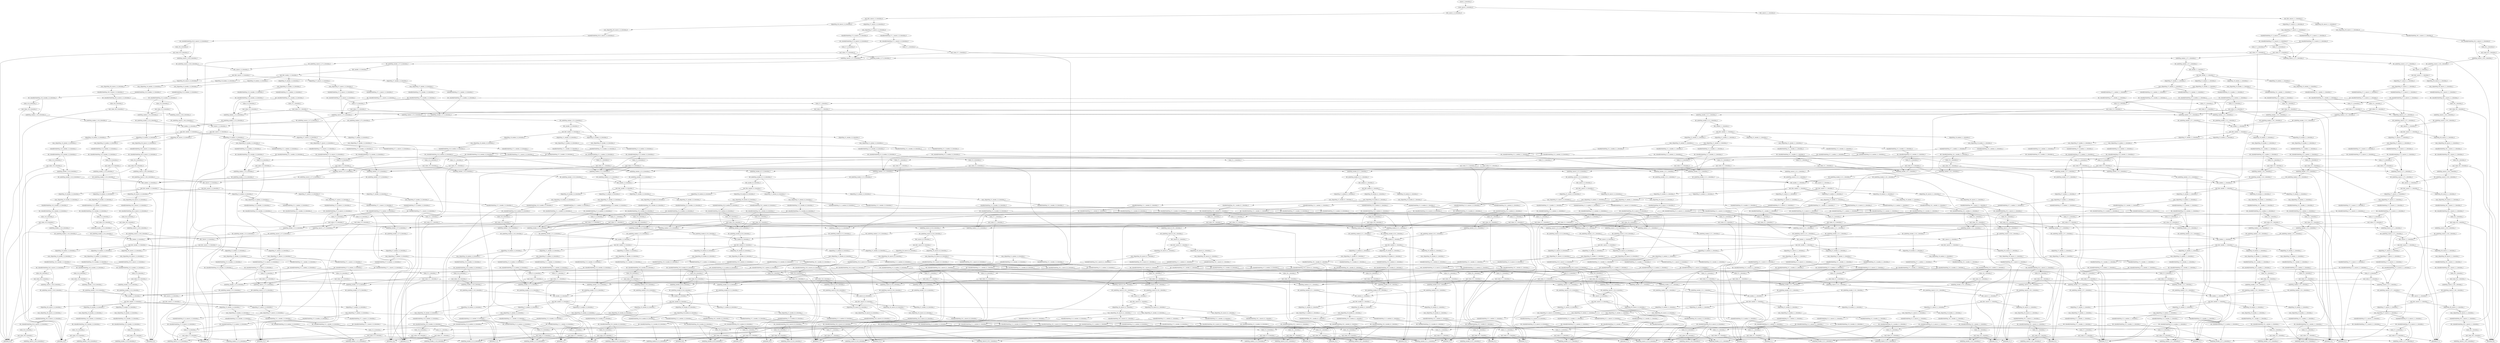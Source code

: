digraph G {
0[label=cancer_2_iteration_6];
1[label=scale_cancer_2_iteration_6];
2[label=dist_cancer_2_0_iteration_6];
3[label=mul_dist_cancer_2_0_iteration_6];
4[label=cliqueMsg_36_cancer_2_0_iteration_6];
5[label=sum_cliqueMsg_36_cancer_2_0_iteration_6];
6[label=valueByNodeMsg_36_0_cancer_2_0_iteration_6];
7[label=div_valueByNodeMsg_36_0_cancer_2_0_iteration_6];
8[label=value_36_0_iteration_6];
9[label=mul_value_36_0_iteration_6];
10[label=potential_36_0];
11[label=nodeMsg_cancer_2_36_0_iteration_5];
12[label=div_nodeMsg_cancer_2_36_0_iteration_5];
13[label=dist_cancer_2_0_iteration_5];
14[label=mul_dist_cancer_2_0_iteration_5];
15[label=cliqueMsg_36_cancer_2_0_iteration_5];
16[label=sum_cliqueMsg_36_cancer_2_0_iteration_5];
17[label=valueByNodeMsg_36_0_cancer_2_0_iteration_5];
18[label=div_valueByNodeMsg_36_0_cancer_2_0_iteration_5];
19[label=value_36_0_iteration_5];
20[label=mul_value_36_0_iteration_5];
21[label=nodeMsg_cancer_2_36_0_iteration_4];
22[label=div_nodeMsg_cancer_2_36_0_iteration_4];
23[label=dist_cancer_2_0_iteration_4];
24[label=mul_dist_cancer_2_0_iteration_4];
25[label=cliqueMsg_36_cancer_2_0_iteration_4];
26[label=sum_cliqueMsg_36_cancer_2_0_iteration_4];
27[label=valueByNodeMsg_36_0_cancer_2_0_iteration_4];
28[label=div_valueByNodeMsg_36_0_cancer_2_0_iteration_4];
29[label=value_36_0_iteration_4];
30[label=mul_value_36_0_iteration_4];
31[label=nodeMsg_cancer_2_36_0_iteration_3];
32[label=div_nodeMsg_cancer_2_36_0_iteration_3];
33[label=dist_cancer_2_0_iteration_3];
34[label=mul_dist_cancer_2_0_iteration_3];
35[label=cliqueMsg_36_cancer_2_0_iteration_3];
36[label=sum_cliqueMsg_36_cancer_2_0_iteration_3];
37[label=valueByNodeMsg_36_0_cancer_2_0_iteration_3];
38[label=div_valueByNodeMsg_36_0_cancer_2_0_iteration_3];
39[label=value_36_0_iteration_3];
40[label=mul_value_36_0_iteration_3];
41[label=nodeMsg_cancer_2_36_0_iteration_2];
42[label=div_nodeMsg_cancer_2_36_0_iteration_2];
43[label=dist_cancer_2_0_iteration_2];
44[label=mul_dist_cancer_2_0_iteration_2];
45[label=cliqueMsg_36_cancer_2_0_iteration_2];
46[label=sum_cliqueMsg_36_cancer_2_0_iteration_2];
47[label=valueByNodeMsg_36_0_cancer_2_0_iteration_2];
48[label=div_valueByNodeMsg_36_0_cancer_2_0_iteration_2];
49[label=value_36_0_iteration_2];
50[label=mul_value_36_0_iteration_2];
51[label=nodeMsg_cancer_2_36_0_iteration_1];
52[label=div_nodeMsg_cancer_2_36_0_iteration_1];
53[label=dist_cancer_2_0_iteration_1];
54[label=mul_dist_cancer_2_0_iteration_1];
55[label=cliqueMsg_36_cancer_2_0_iteration_1];
56[label=sum_cliqueMsg_36_cancer_2_0_iteration_1];
57[label=valueByNodeMsg_36_0_cancer_2_0_iteration_1];
58[label=div_valueByNodeMsg_36_0_cancer_2_0_iteration_1];
59[label=value_36_0_iteration_1];
60[label=mul_value_36_0_iteration_1];
61[label=nodeMsg_cancer_2_36_0_iteration_0];
62[label=cliqueMsg_37_cancer_2_0_iteration_1];
63[label=sum_cliqueMsg_37_cancer_2_0_iteration_1];
64[label=valueByNodeMsg_37_0_cancer_2_0_iteration_1];
65[label=div_valueByNodeMsg_37_0_cancer_2_0_iteration_1];
66[label=value_37_0_iteration_1];
67[label=mul_value_37_0_iteration_1];
68[label=potential_37_0];
69[label=nodeMsg_smoke_2_37_0_iteration_0];
70[label=nodeMsg_cancer_2_37_0_iteration_0];
71[label=valueByNodeMsg_37_1_cancer_2_0_iteration_1];
72[label=div_valueByNodeMsg_37_1_cancer_2_0_iteration_1];
73[label=value_37_1_iteration_1];
74[label=mul_value_37_1_iteration_1];
75[label=potential_37_1];
76[label=nodeMsg_smoke_2_37_1_iteration_0];
77[label=cliqueMsg_37_cancer_2_0_iteration_2];
78[label=sum_cliqueMsg_37_cancer_2_0_iteration_2];
79[label=valueByNodeMsg_37_0_cancer_2_0_iteration_2];
80[label=div_valueByNodeMsg_37_0_cancer_2_0_iteration_2];
81[label=value_37_0_iteration_2];
82[label=mul_value_37_0_iteration_2];
83[label=nodeMsg_smoke_2_37_0_iteration_1];
84[label=div_nodeMsg_smoke_2_37_0_iteration_1];
85[label=dist_smoke_2_0_iteration_1];
86[label=mul_dist_smoke_2_0_iteration_1];
87[label=cliqueMsg_16_smoke_2_0_iteration_1];
88[label=sum_cliqueMsg_16_smoke_2_0_iteration_1];
89[label=valueByNodeMsg_16_0_smoke_2_0_iteration_1];
90[label=div_valueByNodeMsg_16_0_smoke_2_0_iteration_1];
91[label=value_16_0_iteration_1];
92[label=mul_value_16_0_iteration_1];
93[label=potential_16_0];
94[label=nodeMsg_smoke_2_16_0_iteration_0];
95[label=cliqueMsg_22_smoke_2_0_iteration_1];
96[label=sum_cliqueMsg_22_smoke_2_0_iteration_1];
97[label=valueByNodeMsg_22_0_smoke_2_0_iteration_1];
98[label=div_valueByNodeMsg_22_0_smoke_2_0_iteration_1];
99[label=value_22_0_iteration_1];
100[label=mul_value_22_0_iteration_1];
101[label=potential_22_0];
102[label=nodeMsg_smoke_5_22_0_iteration_0];
103[label=nodeMsg_smoke_2_22_0_iteration_0];
104[label=valueByNodeMsg_22_1_smoke_2_0_iteration_1];
105[label=div_valueByNodeMsg_22_1_smoke_2_0_iteration_1];
106[label=value_22_1_iteration_1];
107[label=mul_value_22_1_iteration_1];
108[label=potential_22_1];
109[label=nodeMsg_smoke_5_22_1_iteration_0];
110[label=cliqueMsg_23_smoke_2_0_iteration_1];
111[label=sum_cliqueMsg_23_smoke_2_0_iteration_1];
112[label=valueByNodeMsg_23_0_smoke_2_0_iteration_1];
113[label=div_valueByNodeMsg_23_0_smoke_2_0_iteration_1];
114[label=value_23_0_iteration_1];
115[label=mul_value_23_0_iteration_1];
116[label=potential_23_0];
117[label=nodeMsg_smoke_2_23_0_iteration_0];
118[label=cliqueMsg_37_smoke_2_0_iteration_1];
119[label=sum_cliqueMsg_37_smoke_2_0_iteration_1];
120[label=valueByNodeMsg_37_0_smoke_2_0_iteration_1];
121[label=div_valueByNodeMsg_37_0_smoke_2_0_iteration_1];
122[label=valueByNodeMsg_37_2_smoke_2_0_iteration_1];
123[label=div_valueByNodeMsg_37_2_smoke_2_0_iteration_1];
124[label=value_37_2_iteration_1];
125[label=mul_value_37_2_iteration_1];
126[label=potential_37_2];
127[label=nodeMsg_cancer_2_37_1_iteration_0];
128[label=nodeMsg_cancer_2_37_0_iteration_1];
129[label=div_nodeMsg_cancer_2_37_0_iteration_1];
130[label=valueByNodeMsg_37_1_cancer_2_0_iteration_2];
131[label=div_valueByNodeMsg_37_1_cancer_2_0_iteration_2];
132[label=value_37_1_iteration_2];
133[label=mul_value_37_1_iteration_2];
134[label=nodeMsg_smoke_2_37_1_iteration_1];
135[label=div_nodeMsg_smoke_2_37_1_iteration_1];
136[label=dist_smoke_2_1_iteration_1];
137[label=mul_dist_smoke_2_1_iteration_1];
138[label=cliqueMsg_16_smoke_2_1_iteration_1];
139[label=sum_cliqueMsg_16_smoke_2_1_iteration_1];
140[label=valueByNodeMsg_16_1_smoke_2_1_iteration_1];
141[label=div_valueByNodeMsg_16_1_smoke_2_1_iteration_1];
142[label=value_16_1_iteration_1];
143[label=mul_value_16_1_iteration_1];
144[label=potential_16_1];
145[label=nodeMsg_smoke_2_16_1_iteration_0];
146[label=cliqueMsg_22_smoke_2_1_iteration_1];
147[label=sum_cliqueMsg_22_smoke_2_1_iteration_1];
148[label=valueByNodeMsg_22_2_smoke_2_1_iteration_1];
149[label=div_valueByNodeMsg_22_2_smoke_2_1_iteration_1];
150[label=value_22_2_iteration_1];
151[label=mul_value_22_2_iteration_1];
152[label=potential_22_2];
153[label=nodeMsg_smoke_2_22_1_iteration_0];
154[label=valueByNodeMsg_22_3_smoke_2_1_iteration_1];
155[label=div_valueByNodeMsg_22_3_smoke_2_1_iteration_1];
156[label=value_22_3_iteration_1];
157[label=mul_value_22_3_iteration_1];
158[label=potential_22_3];
159[label=cliqueMsg_23_smoke_2_1_iteration_1];
160[label=sum_cliqueMsg_23_smoke_2_1_iteration_1];
161[label=valueByNodeMsg_23_1_smoke_2_1_iteration_1];
162[label=div_valueByNodeMsg_23_1_smoke_2_1_iteration_1];
163[label=value_23_1_iteration_1];
164[label=mul_value_23_1_iteration_1];
165[label=potential_23_1];
166[label=nodeMsg_smoke_2_23_1_iteration_0];
167[label=cliqueMsg_37_smoke_2_1_iteration_1];
168[label=sum_cliqueMsg_37_smoke_2_1_iteration_1];
169[label=valueByNodeMsg_37_1_smoke_2_1_iteration_1];
170[label=div_valueByNodeMsg_37_1_smoke_2_1_iteration_1];
171[label=valueByNodeMsg_37_3_smoke_2_1_iteration_1];
172[label=div_valueByNodeMsg_37_3_smoke_2_1_iteration_1];
173[label=value_37_3_iteration_1];
174[label=mul_value_37_3_iteration_1];
175[label=potential_37_3];
176[label=cliqueMsg_37_cancer_2_0_iteration_3];
177[label=sum_cliqueMsg_37_cancer_2_0_iteration_3];
178[label=valueByNodeMsg_37_0_cancer_2_0_iteration_3];
179[label=div_valueByNodeMsg_37_0_cancer_2_0_iteration_3];
180[label=value_37_0_iteration_3];
181[label=mul_value_37_0_iteration_3];
182[label=nodeMsg_smoke_2_37_0_iteration_2];
183[label=div_nodeMsg_smoke_2_37_0_iteration_2];
184[label=dist_smoke_2_0_iteration_2];
185[label=mul_dist_smoke_2_0_iteration_2];
186[label=cliqueMsg_16_smoke_2_0_iteration_2];
187[label=sum_cliqueMsg_16_smoke_2_0_iteration_2];
188[label=valueByNodeMsg_16_0_smoke_2_0_iteration_2];
189[label=div_valueByNodeMsg_16_0_smoke_2_0_iteration_2];
190[label=value_16_0_iteration_2];
191[label=mul_value_16_0_iteration_2];
192[label=nodeMsg_smoke_2_16_0_iteration_1];
193[label=div_nodeMsg_smoke_2_16_0_iteration_1];
194[label=cliqueMsg_22_smoke_2_0_iteration_2];
195[label=sum_cliqueMsg_22_smoke_2_0_iteration_2];
196[label=valueByNodeMsg_22_0_smoke_2_0_iteration_2];
197[label=div_valueByNodeMsg_22_0_smoke_2_0_iteration_2];
198[label=value_22_0_iteration_2];
199[label=mul_value_22_0_iteration_2];
200[label=nodeMsg_smoke_5_22_0_iteration_1];
201[label=div_nodeMsg_smoke_5_22_0_iteration_1];
202[label=dist_smoke_5_0_iteration_1];
203[label=mul_dist_smoke_5_0_iteration_1];
204[label=cliqueMsg_18_smoke_5_0_iteration_1];
205[label=sum_cliqueMsg_18_smoke_5_0_iteration_1];
206[label=valueByNodeMsg_18_0_smoke_5_0_iteration_1];
207[label=div_valueByNodeMsg_18_0_smoke_5_0_iteration_1];
208[label=value_18_0_iteration_1];
209[label=mul_value_18_0_iteration_1];
210[label=potential_18_0];
211[label=nodeMsg_smoke_5_18_0_iteration_0];
212[label=cliqueMsg_21_smoke_5_0_iteration_1];
213[label=sum_cliqueMsg_21_smoke_5_0_iteration_1];
214[label=valueByNodeMsg_21_0_smoke_5_0_iteration_1];
215[label=div_valueByNodeMsg_21_0_smoke_5_0_iteration_1];
216[label=value_21_0_iteration_1];
217[label=mul_value_21_0_iteration_1];
218[label=potential_21_0];
219[label=nodeMsg_smoke_6_21_0_iteration_0];
220[label=nodeMsg_smoke_5_21_0_iteration_0];
221[label=valueByNodeMsg_21_1_smoke_5_0_iteration_1];
222[label=div_valueByNodeMsg_21_1_smoke_5_0_iteration_1];
223[label=value_21_1_iteration_1];
224[label=mul_value_21_1_iteration_1];
225[label=potential_21_1];
226[label=nodeMsg_smoke_6_21_1_iteration_0];
227[label=cliqueMsg_22_smoke_5_0_iteration_1];
228[label=sum_cliqueMsg_22_smoke_5_0_iteration_1];
229[label=valueByNodeMsg_22_0_smoke_5_0_iteration_1];
230[label=div_valueByNodeMsg_22_0_smoke_5_0_iteration_1];
231[label=valueByNodeMsg_22_2_smoke_5_0_iteration_1];
232[label=div_valueByNodeMsg_22_2_smoke_5_0_iteration_1];
233[label=cliqueMsg_31_smoke_5_0_iteration_1];
234[label=sum_cliqueMsg_31_smoke_5_0_iteration_1];
235[label=valueByNodeMsg_31_0_smoke_5_0_iteration_1];
236[label=div_valueByNodeMsg_31_0_smoke_5_0_iteration_1];
237[label=value_31_0_iteration_1];
238[label=mul_value_31_0_iteration_1];
239[label=potential_31_0];
240[label=nodeMsg_smoke_5_31_0_iteration_0];
241[label=nodeMsg_cancer_5_31_0_iteration_0];
242[label=valueByNodeMsg_31_2_smoke_5_0_iteration_1];
243[label=div_valueByNodeMsg_31_2_smoke_5_0_iteration_1];
244[label=value_31_2_iteration_1];
245[label=mul_value_31_2_iteration_1];
246[label=potential_31_2];
247[label=nodeMsg_cancer_5_31_1_iteration_0];
248[label=nodeMsg_smoke_2_22_0_iteration_1];
249[label=div_nodeMsg_smoke_2_22_0_iteration_1];
250[label=valueByNodeMsg_22_1_smoke_2_0_iteration_2];
251[label=div_valueByNodeMsg_22_1_smoke_2_0_iteration_2];
252[label=value_22_1_iteration_2];
253[label=mul_value_22_1_iteration_2];
254[label=nodeMsg_smoke_5_22_1_iteration_1];
255[label=div_nodeMsg_smoke_5_22_1_iteration_1];
256[label=dist_smoke_5_1_iteration_1];
257[label=mul_dist_smoke_5_1_iteration_1];
258[label=cliqueMsg_18_smoke_5_1_iteration_1];
259[label=sum_cliqueMsg_18_smoke_5_1_iteration_1];
260[label=valueByNodeMsg_18_1_smoke_5_1_iteration_1];
261[label=div_valueByNodeMsg_18_1_smoke_5_1_iteration_1];
262[label=value_18_1_iteration_1];
263[label=mul_value_18_1_iteration_1];
264[label=potential_18_1];
265[label=nodeMsg_smoke_5_18_1_iteration_0];
266[label=cliqueMsg_21_smoke_5_1_iteration_1];
267[label=sum_cliqueMsg_21_smoke_5_1_iteration_1];
268[label=valueByNodeMsg_21_2_smoke_5_1_iteration_1];
269[label=div_valueByNodeMsg_21_2_smoke_5_1_iteration_1];
270[label=value_21_2_iteration_1];
271[label=mul_value_21_2_iteration_1];
272[label=potential_21_2];
273[label=nodeMsg_smoke_5_21_1_iteration_0];
274[label=valueByNodeMsg_21_3_smoke_5_1_iteration_1];
275[label=div_valueByNodeMsg_21_3_smoke_5_1_iteration_1];
276[label=value_21_3_iteration_1];
277[label=mul_value_21_3_iteration_1];
278[label=potential_21_3];
279[label=cliqueMsg_22_smoke_5_1_iteration_1];
280[label=sum_cliqueMsg_22_smoke_5_1_iteration_1];
281[label=valueByNodeMsg_22_1_smoke_5_1_iteration_1];
282[label=div_valueByNodeMsg_22_1_smoke_5_1_iteration_1];
283[label=valueByNodeMsg_22_3_smoke_5_1_iteration_1];
284[label=div_valueByNodeMsg_22_3_smoke_5_1_iteration_1];
285[label=cliqueMsg_31_smoke_5_1_iteration_1];
286[label=sum_cliqueMsg_31_smoke_5_1_iteration_1];
287[label=valueByNodeMsg_31_1_smoke_5_1_iteration_1];
288[label=div_valueByNodeMsg_31_1_smoke_5_1_iteration_1];
289[label=value_31_1_iteration_1];
290[label=mul_value_31_1_iteration_1];
291[label=potential_31_1];
292[label=nodeMsg_smoke_5_31_1_iteration_0];
293[label=valueByNodeMsg_31_3_smoke_5_1_iteration_1];
294[label=div_valueByNodeMsg_31_3_smoke_5_1_iteration_1];
295[label=value_31_3_iteration_1];
296[label=mul_value_31_3_iteration_1];
297[label=potential_31_3];
298[label=cliqueMsg_23_smoke_2_0_iteration_2];
299[label=sum_cliqueMsg_23_smoke_2_0_iteration_2];
300[label=valueByNodeMsg_23_0_smoke_2_0_iteration_2];
301[label=div_valueByNodeMsg_23_0_smoke_2_0_iteration_2];
302[label=value_23_0_iteration_2];
303[label=mul_value_23_0_iteration_2];
304[label=nodeMsg_smoke_2_23_0_iteration_1];
305[label=div_nodeMsg_smoke_2_23_0_iteration_1];
306[label=cliqueMsg_37_smoke_2_0_iteration_2];
307[label=sum_cliqueMsg_37_smoke_2_0_iteration_2];
308[label=valueByNodeMsg_37_0_smoke_2_0_iteration_2];
309[label=div_valueByNodeMsg_37_0_smoke_2_0_iteration_2];
310[label=valueByNodeMsg_37_2_smoke_2_0_iteration_2];
311[label=div_valueByNodeMsg_37_2_smoke_2_0_iteration_2];
312[label=value_37_2_iteration_2];
313[label=mul_value_37_2_iteration_2];
314[label=nodeMsg_cancer_2_37_1_iteration_1];
315[label=div_nodeMsg_cancer_2_37_1_iteration_1];
316[label=dist_cancer_2_1_iteration_1];
317[label=mul_dist_cancer_2_1_iteration_1];
318[label=cliqueMsg_36_cancer_2_1_iteration_1];
319[label=sum_cliqueMsg_36_cancer_2_1_iteration_1];
320[label=valueByNodeMsg_36_1_cancer_2_1_iteration_1];
321[label=div_valueByNodeMsg_36_1_cancer_2_1_iteration_1];
322[label=value_36_1_iteration_1];
323[label=mul_value_36_1_iteration_1];
324[label=potential_36_1];
325[label=nodeMsg_cancer_2_36_1_iteration_0];
326[label=cliqueMsg_37_cancer_2_1_iteration_1];
327[label=sum_cliqueMsg_37_cancer_2_1_iteration_1];
328[label=valueByNodeMsg_37_2_cancer_2_1_iteration_1];
329[label=div_valueByNodeMsg_37_2_cancer_2_1_iteration_1];
330[label=valueByNodeMsg_37_3_cancer_2_1_iteration_1];
331[label=div_valueByNodeMsg_37_3_cancer_2_1_iteration_1];
332[label=nodeMsg_cancer_2_37_0_iteration_2];
333[label=div_nodeMsg_cancer_2_37_0_iteration_2];
334[label=valueByNodeMsg_37_1_cancer_2_0_iteration_3];
335[label=div_valueByNodeMsg_37_1_cancer_2_0_iteration_3];
336[label=value_37_1_iteration_3];
337[label=mul_value_37_1_iteration_3];
338[label=nodeMsg_smoke_2_37_1_iteration_2];
339[label=div_nodeMsg_smoke_2_37_1_iteration_2];
340[label=dist_smoke_2_1_iteration_2];
341[label=mul_dist_smoke_2_1_iteration_2];
342[label=cliqueMsg_16_smoke_2_1_iteration_2];
343[label=sum_cliqueMsg_16_smoke_2_1_iteration_2];
344[label=valueByNodeMsg_16_1_smoke_2_1_iteration_2];
345[label=div_valueByNodeMsg_16_1_smoke_2_1_iteration_2];
346[label=value_16_1_iteration_2];
347[label=mul_value_16_1_iteration_2];
348[label=nodeMsg_smoke_2_16_1_iteration_1];
349[label=div_nodeMsg_smoke_2_16_1_iteration_1];
350[label=cliqueMsg_22_smoke_2_1_iteration_2];
351[label=sum_cliqueMsg_22_smoke_2_1_iteration_2];
352[label=valueByNodeMsg_22_2_smoke_2_1_iteration_2];
353[label=div_valueByNodeMsg_22_2_smoke_2_1_iteration_2];
354[label=value_22_2_iteration_2];
355[label=mul_value_22_2_iteration_2];
356[label=nodeMsg_smoke_2_22_1_iteration_1];
357[label=div_nodeMsg_smoke_2_22_1_iteration_1];
358[label=valueByNodeMsg_22_3_smoke_2_1_iteration_2];
359[label=div_valueByNodeMsg_22_3_smoke_2_1_iteration_2];
360[label=value_22_3_iteration_2];
361[label=mul_value_22_3_iteration_2];
362[label=cliqueMsg_23_smoke_2_1_iteration_2];
363[label=sum_cliqueMsg_23_smoke_2_1_iteration_2];
364[label=valueByNodeMsg_23_1_smoke_2_1_iteration_2];
365[label=div_valueByNodeMsg_23_1_smoke_2_1_iteration_2];
366[label=value_23_1_iteration_2];
367[label=mul_value_23_1_iteration_2];
368[label=nodeMsg_smoke_2_23_1_iteration_1];
369[label=div_nodeMsg_smoke_2_23_1_iteration_1];
370[label=cliqueMsg_37_smoke_2_1_iteration_2];
371[label=sum_cliqueMsg_37_smoke_2_1_iteration_2];
372[label=valueByNodeMsg_37_1_smoke_2_1_iteration_2];
373[label=div_valueByNodeMsg_37_1_smoke_2_1_iteration_2];
374[label=valueByNodeMsg_37_3_smoke_2_1_iteration_2];
375[label=div_valueByNodeMsg_37_3_smoke_2_1_iteration_2];
376[label=value_37_3_iteration_2];
377[label=mul_value_37_3_iteration_2];
378[label=cliqueMsg_37_cancer_2_0_iteration_4];
379[label=sum_cliqueMsg_37_cancer_2_0_iteration_4];
380[label=valueByNodeMsg_37_0_cancer_2_0_iteration_4];
381[label=div_valueByNodeMsg_37_0_cancer_2_0_iteration_4];
382[label=value_37_0_iteration_4];
383[label=mul_value_37_0_iteration_4];
384[label=nodeMsg_smoke_2_37_0_iteration_3];
385[label=div_nodeMsg_smoke_2_37_0_iteration_3];
386[label=dist_smoke_2_0_iteration_3];
387[label=mul_dist_smoke_2_0_iteration_3];
388[label=cliqueMsg_16_smoke_2_0_iteration_3];
389[label=sum_cliqueMsg_16_smoke_2_0_iteration_3];
390[label=valueByNodeMsg_16_0_smoke_2_0_iteration_3];
391[label=div_valueByNodeMsg_16_0_smoke_2_0_iteration_3];
392[label=value_16_0_iteration_3];
393[label=mul_value_16_0_iteration_3];
394[label=nodeMsg_smoke_2_16_0_iteration_2];
395[label=div_nodeMsg_smoke_2_16_0_iteration_2];
396[label=cliqueMsg_22_smoke_2_0_iteration_3];
397[label=sum_cliqueMsg_22_smoke_2_0_iteration_3];
398[label=valueByNodeMsg_22_0_smoke_2_0_iteration_3];
399[label=div_valueByNodeMsg_22_0_smoke_2_0_iteration_3];
400[label=value_22_0_iteration_3];
401[label=mul_value_22_0_iteration_3];
402[label=nodeMsg_smoke_5_22_0_iteration_2];
403[label=div_nodeMsg_smoke_5_22_0_iteration_2];
404[label=dist_smoke_5_0_iteration_2];
405[label=mul_dist_smoke_5_0_iteration_2];
406[label=cliqueMsg_18_smoke_5_0_iteration_2];
407[label=sum_cliqueMsg_18_smoke_5_0_iteration_2];
408[label=valueByNodeMsg_18_0_smoke_5_0_iteration_2];
409[label=div_valueByNodeMsg_18_0_smoke_5_0_iteration_2];
410[label=value_18_0_iteration_2];
411[label=mul_value_18_0_iteration_2];
412[label=nodeMsg_smoke_5_18_0_iteration_1];
413[label=div_nodeMsg_smoke_5_18_0_iteration_1];
414[label=cliqueMsg_21_smoke_5_0_iteration_2];
415[label=sum_cliqueMsg_21_smoke_5_0_iteration_2];
416[label=valueByNodeMsg_21_0_smoke_5_0_iteration_2];
417[label=div_valueByNodeMsg_21_0_smoke_5_0_iteration_2];
418[label=value_21_0_iteration_2];
419[label=mul_value_21_0_iteration_2];
420[label=nodeMsg_smoke_6_21_0_iteration_1];
421[label=div_nodeMsg_smoke_6_21_0_iteration_1];
422[label=dist_smoke_6_0_iteration_1];
423[label=mul_dist_smoke_6_0_iteration_1];
424[label=cliqueMsg_20_smoke_6_0_iteration_1];
425[label=sum_cliqueMsg_20_smoke_6_0_iteration_1];
426[label=valueByNodeMsg_20_0_smoke_6_0_iteration_1];
427[label=div_valueByNodeMsg_20_0_smoke_6_0_iteration_1];
428[label=value_20_0_iteration_1];
429[label=mul_value_20_0_iteration_1];
430[label=potential_20_0];
431[label=nodeMsg_smoke_6_20_0_iteration_0];
432[label=cliqueMsg_21_smoke_6_0_iteration_1];
433[label=sum_cliqueMsg_21_smoke_6_0_iteration_1];
434[label=valueByNodeMsg_21_0_smoke_6_0_iteration_1];
435[label=div_valueByNodeMsg_21_0_smoke_6_0_iteration_1];
436[label=valueByNodeMsg_21_2_smoke_6_0_iteration_1];
437[label=div_valueByNodeMsg_21_2_smoke_6_0_iteration_1];
438[label=cliqueMsg_29_smoke_6_0_iteration_1];
439[label=sum_cliqueMsg_29_smoke_6_0_iteration_1];
440[label=valueByNodeMsg_29_0_smoke_6_0_iteration_1];
441[label=div_valueByNodeMsg_29_0_smoke_6_0_iteration_1];
442[label=value_29_0_iteration_1];
443[label=mul_value_29_0_iteration_1];
444[label=potential_29_0];
445[label=nodeMsg_smoke_6_29_0_iteration_0];
446[label=nodeMsg_cancer_6_29_0_iteration_0];
447[label=valueByNodeMsg_29_2_smoke_6_0_iteration_1];
448[label=div_valueByNodeMsg_29_2_smoke_6_0_iteration_1];
449[label=value_29_2_iteration_1];
450[label=mul_value_29_2_iteration_1];
451[label=potential_29_2];
452[label=nodeMsg_cancer_6_29_1_iteration_0];
453[label=nodeMsg_smoke_5_21_0_iteration_1];
454[label=div_nodeMsg_smoke_5_21_0_iteration_1];
455[label=valueByNodeMsg_21_1_smoke_5_0_iteration_2];
456[label=div_valueByNodeMsg_21_1_smoke_5_0_iteration_2];
457[label=value_21_1_iteration_2];
458[label=mul_value_21_1_iteration_2];
459[label=nodeMsg_smoke_6_21_1_iteration_1];
460[label=div_nodeMsg_smoke_6_21_1_iteration_1];
461[label=dist_smoke_6_1_iteration_1];
462[label=mul_dist_smoke_6_1_iteration_1];
463[label=cliqueMsg_20_smoke_6_1_iteration_1];
464[label=sum_cliqueMsg_20_smoke_6_1_iteration_1];
465[label=valueByNodeMsg_20_1_smoke_6_1_iteration_1];
466[label=div_valueByNodeMsg_20_1_smoke_6_1_iteration_1];
467[label=value_20_1_iteration_1];
468[label=mul_value_20_1_iteration_1];
469[label=potential_20_1];
470[label=nodeMsg_smoke_6_20_1_iteration_0];
471[label=cliqueMsg_21_smoke_6_1_iteration_1];
472[label=sum_cliqueMsg_21_smoke_6_1_iteration_1];
473[label=valueByNodeMsg_21_1_smoke_6_1_iteration_1];
474[label=div_valueByNodeMsg_21_1_smoke_6_1_iteration_1];
475[label=valueByNodeMsg_21_3_smoke_6_1_iteration_1];
476[label=div_valueByNodeMsg_21_3_smoke_6_1_iteration_1];
477[label=cliqueMsg_29_smoke_6_1_iteration_1];
478[label=sum_cliqueMsg_29_smoke_6_1_iteration_1];
479[label=valueByNodeMsg_29_1_smoke_6_1_iteration_1];
480[label=div_valueByNodeMsg_29_1_smoke_6_1_iteration_1];
481[label=value_29_1_iteration_1];
482[label=mul_value_29_1_iteration_1];
483[label=potential_29_1];
484[label=nodeMsg_smoke_6_29_1_iteration_0];
485[label=valueByNodeMsg_29_3_smoke_6_1_iteration_1];
486[label=div_valueByNodeMsg_29_3_smoke_6_1_iteration_1];
487[label=value_29_3_iteration_1];
488[label=mul_value_29_3_iteration_1];
489[label=potential_29_3];
490[label=cliqueMsg_22_smoke_5_0_iteration_2];
491[label=sum_cliqueMsg_22_smoke_5_0_iteration_2];
492[label=valueByNodeMsg_22_0_smoke_5_0_iteration_2];
493[label=div_valueByNodeMsg_22_0_smoke_5_0_iteration_2];
494[label=valueByNodeMsg_22_2_smoke_5_0_iteration_2];
495[label=div_valueByNodeMsg_22_2_smoke_5_0_iteration_2];
496[label=cliqueMsg_31_smoke_5_0_iteration_2];
497[label=sum_cliqueMsg_31_smoke_5_0_iteration_2];
498[label=valueByNodeMsg_31_0_smoke_5_0_iteration_2];
499[label=div_valueByNodeMsg_31_0_smoke_5_0_iteration_2];
500[label=value_31_0_iteration_2];
501[label=mul_value_31_0_iteration_2];
502[label=nodeMsg_smoke_5_31_0_iteration_1];
503[label=div_nodeMsg_smoke_5_31_0_iteration_1];
504[label=nodeMsg_cancer_5_31_0_iteration_1];
505[label=div_nodeMsg_cancer_5_31_0_iteration_1];
506[label=dist_cancer_5_0_iteration_1];
507[label=mul_dist_cancer_5_0_iteration_1];
508[label=cliqueMsg_30_cancer_5_0_iteration_1];
509[label=sum_cliqueMsg_30_cancer_5_0_iteration_1];
510[label=valueByNodeMsg_30_0_cancer_5_0_iteration_1];
511[label=div_valueByNodeMsg_30_0_cancer_5_0_iteration_1];
512[label=value_30_0_iteration_1];
513[label=mul_value_30_0_iteration_1];
514[label=potential_30_0];
515[label=nodeMsg_cancer_5_30_0_iteration_0];
516[label=cliqueMsg_31_cancer_5_0_iteration_1];
517[label=sum_cliqueMsg_31_cancer_5_0_iteration_1];
518[label=valueByNodeMsg_31_0_cancer_5_0_iteration_1];
519[label=div_valueByNodeMsg_31_0_cancer_5_0_iteration_1];
520[label=valueByNodeMsg_31_1_cancer_5_0_iteration_1];
521[label=div_valueByNodeMsg_31_1_cancer_5_0_iteration_1];
522[label=valueByNodeMsg_31_2_smoke_5_0_iteration_2];
523[label=div_valueByNodeMsg_31_2_smoke_5_0_iteration_2];
524[label=value_31_2_iteration_2];
525[label=mul_value_31_2_iteration_2];
526[label=nodeMsg_cancer_5_31_1_iteration_1];
527[label=div_nodeMsg_cancer_5_31_1_iteration_1];
528[label=dist_cancer_5_1_iteration_1];
529[label=mul_dist_cancer_5_1_iteration_1];
530[label=cliqueMsg_30_cancer_5_1_iteration_1];
531[label=sum_cliqueMsg_30_cancer_5_1_iteration_1];
532[label=valueByNodeMsg_30_1_cancer_5_1_iteration_1];
533[label=div_valueByNodeMsg_30_1_cancer_5_1_iteration_1];
534[label=value_30_1_iteration_1];
535[label=mul_value_30_1_iteration_1];
536[label=potential_30_1];
537[label=nodeMsg_cancer_5_30_1_iteration_0];
538[label=cliqueMsg_31_cancer_5_1_iteration_1];
539[label=sum_cliqueMsg_31_cancer_5_1_iteration_1];
540[label=valueByNodeMsg_31_2_cancer_5_1_iteration_1];
541[label=div_valueByNodeMsg_31_2_cancer_5_1_iteration_1];
542[label=valueByNodeMsg_31_3_cancer_5_1_iteration_1];
543[label=div_valueByNodeMsg_31_3_cancer_5_1_iteration_1];
544[label=nodeMsg_smoke_2_22_0_iteration_2];
545[label=div_nodeMsg_smoke_2_22_0_iteration_2];
546[label=valueByNodeMsg_22_1_smoke_2_0_iteration_3];
547[label=div_valueByNodeMsg_22_1_smoke_2_0_iteration_3];
548[label=value_22_1_iteration_3];
549[label=mul_value_22_1_iteration_3];
550[label=nodeMsg_smoke_5_22_1_iteration_2];
551[label=div_nodeMsg_smoke_5_22_1_iteration_2];
552[label=dist_smoke_5_1_iteration_2];
553[label=mul_dist_smoke_5_1_iteration_2];
554[label=cliqueMsg_18_smoke_5_1_iteration_2];
555[label=sum_cliqueMsg_18_smoke_5_1_iteration_2];
556[label=valueByNodeMsg_18_1_smoke_5_1_iteration_2];
557[label=div_valueByNodeMsg_18_1_smoke_5_1_iteration_2];
558[label=value_18_1_iteration_2];
559[label=mul_value_18_1_iteration_2];
560[label=nodeMsg_smoke_5_18_1_iteration_1];
561[label=div_nodeMsg_smoke_5_18_1_iteration_1];
562[label=cliqueMsg_21_smoke_5_1_iteration_2];
563[label=sum_cliqueMsg_21_smoke_5_1_iteration_2];
564[label=valueByNodeMsg_21_2_smoke_5_1_iteration_2];
565[label=div_valueByNodeMsg_21_2_smoke_5_1_iteration_2];
566[label=value_21_2_iteration_2];
567[label=mul_value_21_2_iteration_2];
568[label=nodeMsg_smoke_5_21_1_iteration_1];
569[label=div_nodeMsg_smoke_5_21_1_iteration_1];
570[label=valueByNodeMsg_21_3_smoke_5_1_iteration_2];
571[label=div_valueByNodeMsg_21_3_smoke_5_1_iteration_2];
572[label=value_21_3_iteration_2];
573[label=mul_value_21_3_iteration_2];
574[label=cliqueMsg_22_smoke_5_1_iteration_2];
575[label=sum_cliqueMsg_22_smoke_5_1_iteration_2];
576[label=valueByNodeMsg_22_1_smoke_5_1_iteration_2];
577[label=div_valueByNodeMsg_22_1_smoke_5_1_iteration_2];
578[label=valueByNodeMsg_22_3_smoke_5_1_iteration_2];
579[label=div_valueByNodeMsg_22_3_smoke_5_1_iteration_2];
580[label=cliqueMsg_31_smoke_5_1_iteration_2];
581[label=sum_cliqueMsg_31_smoke_5_1_iteration_2];
582[label=valueByNodeMsg_31_1_smoke_5_1_iteration_2];
583[label=div_valueByNodeMsg_31_1_smoke_5_1_iteration_2];
584[label=value_31_1_iteration_2];
585[label=mul_value_31_1_iteration_2];
586[label=nodeMsg_smoke_5_31_1_iteration_1];
587[label=div_nodeMsg_smoke_5_31_1_iteration_1];
588[label=valueByNodeMsg_31_3_smoke_5_1_iteration_2];
589[label=div_valueByNodeMsg_31_3_smoke_5_1_iteration_2];
590[label=value_31_3_iteration_2];
591[label=mul_value_31_3_iteration_2];
592[label=cliqueMsg_23_smoke_2_0_iteration_3];
593[label=sum_cliqueMsg_23_smoke_2_0_iteration_3];
594[label=valueByNodeMsg_23_0_smoke_2_0_iteration_3];
595[label=div_valueByNodeMsg_23_0_smoke_2_0_iteration_3];
596[label=value_23_0_iteration_3];
597[label=mul_value_23_0_iteration_3];
598[label=nodeMsg_smoke_2_23_0_iteration_2];
599[label=div_nodeMsg_smoke_2_23_0_iteration_2];
600[label=cliqueMsg_37_smoke_2_0_iteration_3];
601[label=sum_cliqueMsg_37_smoke_2_0_iteration_3];
602[label=valueByNodeMsg_37_0_smoke_2_0_iteration_3];
603[label=div_valueByNodeMsg_37_0_smoke_2_0_iteration_3];
604[label=valueByNodeMsg_37_2_smoke_2_0_iteration_3];
605[label=div_valueByNodeMsg_37_2_smoke_2_0_iteration_3];
606[label=value_37_2_iteration_3];
607[label=mul_value_37_2_iteration_3];
608[label=nodeMsg_cancer_2_37_1_iteration_2];
609[label=div_nodeMsg_cancer_2_37_1_iteration_2];
610[label=dist_cancer_2_1_iteration_2];
611[label=mul_dist_cancer_2_1_iteration_2];
612[label=cliqueMsg_36_cancer_2_1_iteration_2];
613[label=sum_cliqueMsg_36_cancer_2_1_iteration_2];
614[label=valueByNodeMsg_36_1_cancer_2_1_iteration_2];
615[label=div_valueByNodeMsg_36_1_cancer_2_1_iteration_2];
616[label=value_36_1_iteration_2];
617[label=mul_value_36_1_iteration_2];
618[label=nodeMsg_cancer_2_36_1_iteration_1];
619[label=div_nodeMsg_cancer_2_36_1_iteration_1];
620[label=cliqueMsg_37_cancer_2_1_iteration_2];
621[label=sum_cliqueMsg_37_cancer_2_1_iteration_2];
622[label=valueByNodeMsg_37_2_cancer_2_1_iteration_2];
623[label=div_valueByNodeMsg_37_2_cancer_2_1_iteration_2];
624[label=valueByNodeMsg_37_3_cancer_2_1_iteration_2];
625[label=div_valueByNodeMsg_37_3_cancer_2_1_iteration_2];
626[label=nodeMsg_cancer_2_37_0_iteration_3];
627[label=div_nodeMsg_cancer_2_37_0_iteration_3];
628[label=valueByNodeMsg_37_1_cancer_2_0_iteration_4];
629[label=div_valueByNodeMsg_37_1_cancer_2_0_iteration_4];
630[label=value_37_1_iteration_4];
631[label=mul_value_37_1_iteration_4];
632[label=nodeMsg_smoke_2_37_1_iteration_3];
633[label=div_nodeMsg_smoke_2_37_1_iteration_3];
634[label=dist_smoke_2_1_iteration_3];
635[label=mul_dist_smoke_2_1_iteration_3];
636[label=cliqueMsg_16_smoke_2_1_iteration_3];
637[label=sum_cliqueMsg_16_smoke_2_1_iteration_3];
638[label=valueByNodeMsg_16_1_smoke_2_1_iteration_3];
639[label=div_valueByNodeMsg_16_1_smoke_2_1_iteration_3];
640[label=value_16_1_iteration_3];
641[label=mul_value_16_1_iteration_3];
642[label=nodeMsg_smoke_2_16_1_iteration_2];
643[label=div_nodeMsg_smoke_2_16_1_iteration_2];
644[label=cliqueMsg_22_smoke_2_1_iteration_3];
645[label=sum_cliqueMsg_22_smoke_2_1_iteration_3];
646[label=valueByNodeMsg_22_2_smoke_2_1_iteration_3];
647[label=div_valueByNodeMsg_22_2_smoke_2_1_iteration_3];
648[label=value_22_2_iteration_3];
649[label=mul_value_22_2_iteration_3];
650[label=nodeMsg_smoke_2_22_1_iteration_2];
651[label=div_nodeMsg_smoke_2_22_1_iteration_2];
652[label=valueByNodeMsg_22_3_smoke_2_1_iteration_3];
653[label=div_valueByNodeMsg_22_3_smoke_2_1_iteration_3];
654[label=value_22_3_iteration_3];
655[label=mul_value_22_3_iteration_3];
656[label=cliqueMsg_23_smoke_2_1_iteration_3];
657[label=sum_cliqueMsg_23_smoke_2_1_iteration_3];
658[label=valueByNodeMsg_23_1_smoke_2_1_iteration_3];
659[label=div_valueByNodeMsg_23_1_smoke_2_1_iteration_3];
660[label=value_23_1_iteration_3];
661[label=mul_value_23_1_iteration_3];
662[label=nodeMsg_smoke_2_23_1_iteration_2];
663[label=div_nodeMsg_smoke_2_23_1_iteration_2];
664[label=cliqueMsg_37_smoke_2_1_iteration_3];
665[label=sum_cliqueMsg_37_smoke_2_1_iteration_3];
666[label=valueByNodeMsg_37_1_smoke_2_1_iteration_3];
667[label=div_valueByNodeMsg_37_1_smoke_2_1_iteration_3];
668[label=valueByNodeMsg_37_3_smoke_2_1_iteration_3];
669[label=div_valueByNodeMsg_37_3_smoke_2_1_iteration_3];
670[label=value_37_3_iteration_3];
671[label=mul_value_37_3_iteration_3];
672[label=cliqueMsg_37_cancer_2_0_iteration_5];
673[label=sum_cliqueMsg_37_cancer_2_0_iteration_5];
674[label=valueByNodeMsg_37_0_cancer_2_0_iteration_5];
675[label=div_valueByNodeMsg_37_0_cancer_2_0_iteration_5];
676[label=value_37_0_iteration_5];
677[label=mul_value_37_0_iteration_5];
678[label=nodeMsg_smoke_2_37_0_iteration_4];
679[label=div_nodeMsg_smoke_2_37_0_iteration_4];
680[label=dist_smoke_2_0_iteration_4];
681[label=mul_dist_smoke_2_0_iteration_4];
682[label=cliqueMsg_16_smoke_2_0_iteration_4];
683[label=sum_cliqueMsg_16_smoke_2_0_iteration_4];
684[label=valueByNodeMsg_16_0_smoke_2_0_iteration_4];
685[label=div_valueByNodeMsg_16_0_smoke_2_0_iteration_4];
686[label=value_16_0_iteration_4];
687[label=mul_value_16_0_iteration_4];
688[label=nodeMsg_smoke_2_16_0_iteration_3];
689[label=div_nodeMsg_smoke_2_16_0_iteration_3];
690[label=cliqueMsg_22_smoke_2_0_iteration_4];
691[label=sum_cliqueMsg_22_smoke_2_0_iteration_4];
692[label=valueByNodeMsg_22_0_smoke_2_0_iteration_4];
693[label=div_valueByNodeMsg_22_0_smoke_2_0_iteration_4];
694[label=value_22_0_iteration_4];
695[label=mul_value_22_0_iteration_4];
696[label=nodeMsg_smoke_5_22_0_iteration_3];
697[label=div_nodeMsg_smoke_5_22_0_iteration_3];
698[label=dist_smoke_5_0_iteration_3];
699[label=mul_dist_smoke_5_0_iteration_3];
700[label=cliqueMsg_18_smoke_5_0_iteration_3];
701[label=sum_cliqueMsg_18_smoke_5_0_iteration_3];
702[label=valueByNodeMsg_18_0_smoke_5_0_iteration_3];
703[label=div_valueByNodeMsg_18_0_smoke_5_0_iteration_3];
704[label=value_18_0_iteration_3];
705[label=mul_value_18_0_iteration_3];
706[label=nodeMsg_smoke_5_18_0_iteration_2];
707[label=div_nodeMsg_smoke_5_18_0_iteration_2];
708[label=cliqueMsg_21_smoke_5_0_iteration_3];
709[label=sum_cliqueMsg_21_smoke_5_0_iteration_3];
710[label=valueByNodeMsg_21_0_smoke_5_0_iteration_3];
711[label=div_valueByNodeMsg_21_0_smoke_5_0_iteration_3];
712[label=value_21_0_iteration_3];
713[label=mul_value_21_0_iteration_3];
714[label=nodeMsg_smoke_6_21_0_iteration_2];
715[label=div_nodeMsg_smoke_6_21_0_iteration_2];
716[label=dist_smoke_6_0_iteration_2];
717[label=mul_dist_smoke_6_0_iteration_2];
718[label=cliqueMsg_20_smoke_6_0_iteration_2];
719[label=sum_cliqueMsg_20_smoke_6_0_iteration_2];
720[label=valueByNodeMsg_20_0_smoke_6_0_iteration_2];
721[label=div_valueByNodeMsg_20_0_smoke_6_0_iteration_2];
722[label=value_20_0_iteration_2];
723[label=mul_value_20_0_iteration_2];
724[label=nodeMsg_smoke_6_20_0_iteration_1];
725[label=div_nodeMsg_smoke_6_20_0_iteration_1];
726[label=cliqueMsg_21_smoke_6_0_iteration_2];
727[label=sum_cliqueMsg_21_smoke_6_0_iteration_2];
728[label=valueByNodeMsg_21_0_smoke_6_0_iteration_2];
729[label=div_valueByNodeMsg_21_0_smoke_6_0_iteration_2];
730[label=valueByNodeMsg_21_2_smoke_6_0_iteration_2];
731[label=div_valueByNodeMsg_21_2_smoke_6_0_iteration_2];
732[label=cliqueMsg_29_smoke_6_0_iteration_2];
733[label=sum_cliqueMsg_29_smoke_6_0_iteration_2];
734[label=valueByNodeMsg_29_0_smoke_6_0_iteration_2];
735[label=div_valueByNodeMsg_29_0_smoke_6_0_iteration_2];
736[label=value_29_0_iteration_2];
737[label=mul_value_29_0_iteration_2];
738[label=nodeMsg_smoke_6_29_0_iteration_1];
739[label=div_nodeMsg_smoke_6_29_0_iteration_1];
740[label=nodeMsg_cancer_6_29_0_iteration_1];
741[label=div_nodeMsg_cancer_6_29_0_iteration_1];
742[label=dist_cancer_6_0_iteration_1];
743[label=mul_dist_cancer_6_0_iteration_1];
744[label=cliqueMsg_28_cancer_6_0_iteration_1];
745[label=sum_cliqueMsg_28_cancer_6_0_iteration_1];
746[label=valueByNodeMsg_28_0_cancer_6_0_iteration_1];
747[label=div_valueByNodeMsg_28_0_cancer_6_0_iteration_1];
748[label=value_28_0_iteration_1];
749[label=mul_value_28_0_iteration_1];
750[label=potential_28_0];
751[label=nodeMsg_cancer_6_28_0_iteration_0];
752[label=cliqueMsg_29_cancer_6_0_iteration_1];
753[label=sum_cliqueMsg_29_cancer_6_0_iteration_1];
754[label=valueByNodeMsg_29_0_cancer_6_0_iteration_1];
755[label=div_valueByNodeMsg_29_0_cancer_6_0_iteration_1];
756[label=valueByNodeMsg_29_1_cancer_6_0_iteration_1];
757[label=div_valueByNodeMsg_29_1_cancer_6_0_iteration_1];
758[label=valueByNodeMsg_29_2_smoke_6_0_iteration_2];
759[label=div_valueByNodeMsg_29_2_smoke_6_0_iteration_2];
760[label=value_29_2_iteration_2];
761[label=mul_value_29_2_iteration_2];
762[label=nodeMsg_cancer_6_29_1_iteration_1];
763[label=div_nodeMsg_cancer_6_29_1_iteration_1];
764[label=dist_cancer_6_1_iteration_1];
765[label=mul_dist_cancer_6_1_iteration_1];
766[label=cliqueMsg_28_cancer_6_1_iteration_1];
767[label=sum_cliqueMsg_28_cancer_6_1_iteration_1];
768[label=valueByNodeMsg_28_1_cancer_6_1_iteration_1];
769[label=div_valueByNodeMsg_28_1_cancer_6_1_iteration_1];
770[label=value_28_1_iteration_1];
771[label=mul_value_28_1_iteration_1];
772[label=potential_28_1];
773[label=nodeMsg_cancer_6_28_1_iteration_0];
774[label=cliqueMsg_29_cancer_6_1_iteration_1];
775[label=sum_cliqueMsg_29_cancer_6_1_iteration_1];
776[label=valueByNodeMsg_29_2_cancer_6_1_iteration_1];
777[label=div_valueByNodeMsg_29_2_cancer_6_1_iteration_1];
778[label=valueByNodeMsg_29_3_cancer_6_1_iteration_1];
779[label=div_valueByNodeMsg_29_3_cancer_6_1_iteration_1];
780[label=nodeMsg_smoke_5_21_0_iteration_2];
781[label=div_nodeMsg_smoke_5_21_0_iteration_2];
782[label=valueByNodeMsg_21_1_smoke_5_0_iteration_3];
783[label=div_valueByNodeMsg_21_1_smoke_5_0_iteration_3];
784[label=value_21_1_iteration_3];
785[label=mul_value_21_1_iteration_3];
786[label=nodeMsg_smoke_6_21_1_iteration_2];
787[label=div_nodeMsg_smoke_6_21_1_iteration_2];
788[label=dist_smoke_6_1_iteration_2];
789[label=mul_dist_smoke_6_1_iteration_2];
790[label=cliqueMsg_20_smoke_6_1_iteration_2];
791[label=sum_cliqueMsg_20_smoke_6_1_iteration_2];
792[label=valueByNodeMsg_20_1_smoke_6_1_iteration_2];
793[label=div_valueByNodeMsg_20_1_smoke_6_1_iteration_2];
794[label=value_20_1_iteration_2];
795[label=mul_value_20_1_iteration_2];
796[label=nodeMsg_smoke_6_20_1_iteration_1];
797[label=div_nodeMsg_smoke_6_20_1_iteration_1];
798[label=cliqueMsg_21_smoke_6_1_iteration_2];
799[label=sum_cliqueMsg_21_smoke_6_1_iteration_2];
800[label=valueByNodeMsg_21_1_smoke_6_1_iteration_2];
801[label=div_valueByNodeMsg_21_1_smoke_6_1_iteration_2];
802[label=valueByNodeMsg_21_3_smoke_6_1_iteration_2];
803[label=div_valueByNodeMsg_21_3_smoke_6_1_iteration_2];
804[label=cliqueMsg_29_smoke_6_1_iteration_2];
805[label=sum_cliqueMsg_29_smoke_6_1_iteration_2];
806[label=valueByNodeMsg_29_1_smoke_6_1_iteration_2];
807[label=div_valueByNodeMsg_29_1_smoke_6_1_iteration_2];
808[label=value_29_1_iteration_2];
809[label=mul_value_29_1_iteration_2];
810[label=nodeMsg_smoke_6_29_1_iteration_1];
811[label=div_nodeMsg_smoke_6_29_1_iteration_1];
812[label=valueByNodeMsg_29_3_smoke_6_1_iteration_2];
813[label=div_valueByNodeMsg_29_3_smoke_6_1_iteration_2];
814[label=value_29_3_iteration_2];
815[label=mul_value_29_3_iteration_2];
816[label=cliqueMsg_22_smoke_5_0_iteration_3];
817[label=sum_cliqueMsg_22_smoke_5_0_iteration_3];
818[label=valueByNodeMsg_22_0_smoke_5_0_iteration_3];
819[label=div_valueByNodeMsg_22_0_smoke_5_0_iteration_3];
820[label=valueByNodeMsg_22_2_smoke_5_0_iteration_3];
821[label=div_valueByNodeMsg_22_2_smoke_5_0_iteration_3];
822[label=cliqueMsg_31_smoke_5_0_iteration_3];
823[label=sum_cliqueMsg_31_smoke_5_0_iteration_3];
824[label=valueByNodeMsg_31_0_smoke_5_0_iteration_3];
825[label=div_valueByNodeMsg_31_0_smoke_5_0_iteration_3];
826[label=value_31_0_iteration_3];
827[label=mul_value_31_0_iteration_3];
828[label=nodeMsg_smoke_5_31_0_iteration_2];
829[label=div_nodeMsg_smoke_5_31_0_iteration_2];
830[label=nodeMsg_cancer_5_31_0_iteration_2];
831[label=div_nodeMsg_cancer_5_31_0_iteration_2];
832[label=dist_cancer_5_0_iteration_2];
833[label=mul_dist_cancer_5_0_iteration_2];
834[label=cliqueMsg_30_cancer_5_0_iteration_2];
835[label=sum_cliqueMsg_30_cancer_5_0_iteration_2];
836[label=valueByNodeMsg_30_0_cancer_5_0_iteration_2];
837[label=div_valueByNodeMsg_30_0_cancer_5_0_iteration_2];
838[label=value_30_0_iteration_2];
839[label=mul_value_30_0_iteration_2];
840[label=nodeMsg_cancer_5_30_0_iteration_1];
841[label=div_nodeMsg_cancer_5_30_0_iteration_1];
842[label=cliqueMsg_31_cancer_5_0_iteration_2];
843[label=sum_cliqueMsg_31_cancer_5_0_iteration_2];
844[label=valueByNodeMsg_31_0_cancer_5_0_iteration_2];
845[label=div_valueByNodeMsg_31_0_cancer_5_0_iteration_2];
846[label=valueByNodeMsg_31_1_cancer_5_0_iteration_2];
847[label=div_valueByNodeMsg_31_1_cancer_5_0_iteration_2];
848[label=valueByNodeMsg_31_2_smoke_5_0_iteration_3];
849[label=div_valueByNodeMsg_31_2_smoke_5_0_iteration_3];
850[label=value_31_2_iteration_3];
851[label=mul_value_31_2_iteration_3];
852[label=nodeMsg_cancer_5_31_1_iteration_2];
853[label=div_nodeMsg_cancer_5_31_1_iteration_2];
854[label=dist_cancer_5_1_iteration_2];
855[label=mul_dist_cancer_5_1_iteration_2];
856[label=cliqueMsg_30_cancer_5_1_iteration_2];
857[label=sum_cliqueMsg_30_cancer_5_1_iteration_2];
858[label=valueByNodeMsg_30_1_cancer_5_1_iteration_2];
859[label=div_valueByNodeMsg_30_1_cancer_5_1_iteration_2];
860[label=value_30_1_iteration_2];
861[label=mul_value_30_1_iteration_2];
862[label=nodeMsg_cancer_5_30_1_iteration_1];
863[label=div_nodeMsg_cancer_5_30_1_iteration_1];
864[label=cliqueMsg_31_cancer_5_1_iteration_2];
865[label=sum_cliqueMsg_31_cancer_5_1_iteration_2];
866[label=valueByNodeMsg_31_2_cancer_5_1_iteration_2];
867[label=div_valueByNodeMsg_31_2_cancer_5_1_iteration_2];
868[label=valueByNodeMsg_31_3_cancer_5_1_iteration_2];
869[label=div_valueByNodeMsg_31_3_cancer_5_1_iteration_2];
870[label=nodeMsg_smoke_2_22_0_iteration_3];
871[label=div_nodeMsg_smoke_2_22_0_iteration_3];
872[label=valueByNodeMsg_22_1_smoke_2_0_iteration_4];
873[label=div_valueByNodeMsg_22_1_smoke_2_0_iteration_4];
874[label=value_22_1_iteration_4];
875[label=mul_value_22_1_iteration_4];
876[label=nodeMsg_smoke_5_22_1_iteration_3];
877[label=div_nodeMsg_smoke_5_22_1_iteration_3];
878[label=dist_smoke_5_1_iteration_3];
879[label=mul_dist_smoke_5_1_iteration_3];
880[label=cliqueMsg_18_smoke_5_1_iteration_3];
881[label=sum_cliqueMsg_18_smoke_5_1_iteration_3];
882[label=valueByNodeMsg_18_1_smoke_5_1_iteration_3];
883[label=div_valueByNodeMsg_18_1_smoke_5_1_iteration_3];
884[label=value_18_1_iteration_3];
885[label=mul_value_18_1_iteration_3];
886[label=nodeMsg_smoke_5_18_1_iteration_2];
887[label=div_nodeMsg_smoke_5_18_1_iteration_2];
888[label=cliqueMsg_21_smoke_5_1_iteration_3];
889[label=sum_cliqueMsg_21_smoke_5_1_iteration_3];
890[label=valueByNodeMsg_21_2_smoke_5_1_iteration_3];
891[label=div_valueByNodeMsg_21_2_smoke_5_1_iteration_3];
892[label=value_21_2_iteration_3];
893[label=mul_value_21_2_iteration_3];
894[label=nodeMsg_smoke_5_21_1_iteration_2];
895[label=div_nodeMsg_smoke_5_21_1_iteration_2];
896[label=valueByNodeMsg_21_3_smoke_5_1_iteration_3];
897[label=div_valueByNodeMsg_21_3_smoke_5_1_iteration_3];
898[label=value_21_3_iteration_3];
899[label=mul_value_21_3_iteration_3];
900[label=cliqueMsg_22_smoke_5_1_iteration_3];
901[label=sum_cliqueMsg_22_smoke_5_1_iteration_3];
902[label=valueByNodeMsg_22_1_smoke_5_1_iteration_3];
903[label=div_valueByNodeMsg_22_1_smoke_5_1_iteration_3];
904[label=valueByNodeMsg_22_3_smoke_5_1_iteration_3];
905[label=div_valueByNodeMsg_22_3_smoke_5_1_iteration_3];
906[label=cliqueMsg_31_smoke_5_1_iteration_3];
907[label=sum_cliqueMsg_31_smoke_5_1_iteration_3];
908[label=valueByNodeMsg_31_1_smoke_5_1_iteration_3];
909[label=div_valueByNodeMsg_31_1_smoke_5_1_iteration_3];
910[label=value_31_1_iteration_3];
911[label=mul_value_31_1_iteration_3];
912[label=nodeMsg_smoke_5_31_1_iteration_2];
913[label=div_nodeMsg_smoke_5_31_1_iteration_2];
914[label=valueByNodeMsg_31_3_smoke_5_1_iteration_3];
915[label=div_valueByNodeMsg_31_3_smoke_5_1_iteration_3];
916[label=value_31_3_iteration_3];
917[label=mul_value_31_3_iteration_3];
918[label=cliqueMsg_23_smoke_2_0_iteration_4];
919[label=sum_cliqueMsg_23_smoke_2_0_iteration_4];
920[label=valueByNodeMsg_23_0_smoke_2_0_iteration_4];
921[label=div_valueByNodeMsg_23_0_smoke_2_0_iteration_4];
922[label=value_23_0_iteration_4];
923[label=mul_value_23_0_iteration_4];
924[label=nodeMsg_smoke_2_23_0_iteration_3];
925[label=div_nodeMsg_smoke_2_23_0_iteration_3];
926[label=cliqueMsg_37_smoke_2_0_iteration_4];
927[label=sum_cliqueMsg_37_smoke_2_0_iteration_4];
928[label=valueByNodeMsg_37_0_smoke_2_0_iteration_4];
929[label=div_valueByNodeMsg_37_0_smoke_2_0_iteration_4];
930[label=valueByNodeMsg_37_2_smoke_2_0_iteration_4];
931[label=div_valueByNodeMsg_37_2_smoke_2_0_iteration_4];
932[label=value_37_2_iteration_4];
933[label=mul_value_37_2_iteration_4];
934[label=nodeMsg_cancer_2_37_1_iteration_3];
935[label=div_nodeMsg_cancer_2_37_1_iteration_3];
936[label=dist_cancer_2_1_iteration_3];
937[label=mul_dist_cancer_2_1_iteration_3];
938[label=cliqueMsg_36_cancer_2_1_iteration_3];
939[label=sum_cliqueMsg_36_cancer_2_1_iteration_3];
940[label=valueByNodeMsg_36_1_cancer_2_1_iteration_3];
941[label=div_valueByNodeMsg_36_1_cancer_2_1_iteration_3];
942[label=value_36_1_iteration_3];
943[label=mul_value_36_1_iteration_3];
944[label=nodeMsg_cancer_2_36_1_iteration_2];
945[label=div_nodeMsg_cancer_2_36_1_iteration_2];
946[label=cliqueMsg_37_cancer_2_1_iteration_3];
947[label=sum_cliqueMsg_37_cancer_2_1_iteration_3];
948[label=valueByNodeMsg_37_2_cancer_2_1_iteration_3];
949[label=div_valueByNodeMsg_37_2_cancer_2_1_iteration_3];
950[label=valueByNodeMsg_37_3_cancer_2_1_iteration_3];
951[label=div_valueByNodeMsg_37_3_cancer_2_1_iteration_3];
952[label=nodeMsg_cancer_2_37_0_iteration_4];
953[label=div_nodeMsg_cancer_2_37_0_iteration_4];
954[label=valueByNodeMsg_37_1_cancer_2_0_iteration_5];
955[label=div_valueByNodeMsg_37_1_cancer_2_0_iteration_5];
956[label=value_37_1_iteration_5];
957[label=mul_value_37_1_iteration_5];
958[label=nodeMsg_smoke_2_37_1_iteration_4];
959[label=div_nodeMsg_smoke_2_37_1_iteration_4];
960[label=dist_smoke_2_1_iteration_4];
961[label=mul_dist_smoke_2_1_iteration_4];
962[label=cliqueMsg_16_smoke_2_1_iteration_4];
963[label=sum_cliqueMsg_16_smoke_2_1_iteration_4];
964[label=valueByNodeMsg_16_1_smoke_2_1_iteration_4];
965[label=div_valueByNodeMsg_16_1_smoke_2_1_iteration_4];
966[label=value_16_1_iteration_4];
967[label=mul_value_16_1_iteration_4];
968[label=nodeMsg_smoke_2_16_1_iteration_3];
969[label=div_nodeMsg_smoke_2_16_1_iteration_3];
970[label=cliqueMsg_22_smoke_2_1_iteration_4];
971[label=sum_cliqueMsg_22_smoke_2_1_iteration_4];
972[label=valueByNodeMsg_22_2_smoke_2_1_iteration_4];
973[label=div_valueByNodeMsg_22_2_smoke_2_1_iteration_4];
974[label=value_22_2_iteration_4];
975[label=mul_value_22_2_iteration_4];
976[label=nodeMsg_smoke_2_22_1_iteration_3];
977[label=div_nodeMsg_smoke_2_22_1_iteration_3];
978[label=valueByNodeMsg_22_3_smoke_2_1_iteration_4];
979[label=div_valueByNodeMsg_22_3_smoke_2_1_iteration_4];
980[label=value_22_3_iteration_4];
981[label=mul_value_22_3_iteration_4];
982[label=cliqueMsg_23_smoke_2_1_iteration_4];
983[label=sum_cliqueMsg_23_smoke_2_1_iteration_4];
984[label=valueByNodeMsg_23_1_smoke_2_1_iteration_4];
985[label=div_valueByNodeMsg_23_1_smoke_2_1_iteration_4];
986[label=value_23_1_iteration_4];
987[label=mul_value_23_1_iteration_4];
988[label=nodeMsg_smoke_2_23_1_iteration_3];
989[label=div_nodeMsg_smoke_2_23_1_iteration_3];
990[label=cliqueMsg_37_smoke_2_1_iteration_4];
991[label=sum_cliqueMsg_37_smoke_2_1_iteration_4];
992[label=valueByNodeMsg_37_1_smoke_2_1_iteration_4];
993[label=div_valueByNodeMsg_37_1_smoke_2_1_iteration_4];
994[label=valueByNodeMsg_37_3_smoke_2_1_iteration_4];
995[label=div_valueByNodeMsg_37_3_smoke_2_1_iteration_4];
996[label=value_37_3_iteration_4];
997[label=mul_value_37_3_iteration_4];
998[label=cliqueMsg_37_cancer_2_0_iteration_6];
999[label=sum_cliqueMsg_37_cancer_2_0_iteration_6];
1000[label=valueByNodeMsg_37_0_cancer_2_0_iteration_6];
1001[label=div_valueByNodeMsg_37_0_cancer_2_0_iteration_6];
1002[label=value_37_0_iteration_6];
1003[label=mul_value_37_0_iteration_6];
1004[label=nodeMsg_smoke_2_37_0_iteration_5];
1005[label=div_nodeMsg_smoke_2_37_0_iteration_5];
1006[label=dist_smoke_2_0_iteration_5];
1007[label=mul_dist_smoke_2_0_iteration_5];
1008[label=cliqueMsg_16_smoke_2_0_iteration_5];
1009[label=sum_cliqueMsg_16_smoke_2_0_iteration_5];
1010[label=valueByNodeMsg_16_0_smoke_2_0_iteration_5];
1011[label=div_valueByNodeMsg_16_0_smoke_2_0_iteration_5];
1012[label=value_16_0_iteration_5];
1013[label=mul_value_16_0_iteration_5];
1014[label=nodeMsg_smoke_2_16_0_iteration_4];
1015[label=div_nodeMsg_smoke_2_16_0_iteration_4];
1016[label=cliqueMsg_22_smoke_2_0_iteration_5];
1017[label=sum_cliqueMsg_22_smoke_2_0_iteration_5];
1018[label=valueByNodeMsg_22_0_smoke_2_0_iteration_5];
1019[label=div_valueByNodeMsg_22_0_smoke_2_0_iteration_5];
1020[label=value_22_0_iteration_5];
1021[label=mul_value_22_0_iteration_5];
1022[label=nodeMsg_smoke_5_22_0_iteration_4];
1023[label=div_nodeMsg_smoke_5_22_0_iteration_4];
1024[label=dist_smoke_5_0_iteration_4];
1025[label=mul_dist_smoke_5_0_iteration_4];
1026[label=cliqueMsg_18_smoke_5_0_iteration_4];
1027[label=sum_cliqueMsg_18_smoke_5_0_iteration_4];
1028[label=valueByNodeMsg_18_0_smoke_5_0_iteration_4];
1029[label=div_valueByNodeMsg_18_0_smoke_5_0_iteration_4];
1030[label=value_18_0_iteration_4];
1031[label=mul_value_18_0_iteration_4];
1032[label=nodeMsg_smoke_5_18_0_iteration_3];
1033[label=div_nodeMsg_smoke_5_18_0_iteration_3];
1034[label=cliqueMsg_21_smoke_5_0_iteration_4];
1035[label=sum_cliqueMsg_21_smoke_5_0_iteration_4];
1036[label=valueByNodeMsg_21_0_smoke_5_0_iteration_4];
1037[label=div_valueByNodeMsg_21_0_smoke_5_0_iteration_4];
1038[label=value_21_0_iteration_4];
1039[label=mul_value_21_0_iteration_4];
1040[label=nodeMsg_smoke_6_21_0_iteration_3];
1041[label=div_nodeMsg_smoke_6_21_0_iteration_3];
1042[label=dist_smoke_6_0_iteration_3];
1043[label=mul_dist_smoke_6_0_iteration_3];
1044[label=cliqueMsg_20_smoke_6_0_iteration_3];
1045[label=sum_cliqueMsg_20_smoke_6_0_iteration_3];
1046[label=valueByNodeMsg_20_0_smoke_6_0_iteration_3];
1047[label=div_valueByNodeMsg_20_0_smoke_6_0_iteration_3];
1048[label=value_20_0_iteration_3];
1049[label=mul_value_20_0_iteration_3];
1050[label=nodeMsg_smoke_6_20_0_iteration_2];
1051[label=div_nodeMsg_smoke_6_20_0_iteration_2];
1052[label=cliqueMsg_21_smoke_6_0_iteration_3];
1053[label=sum_cliqueMsg_21_smoke_6_0_iteration_3];
1054[label=valueByNodeMsg_21_0_smoke_6_0_iteration_3];
1055[label=div_valueByNodeMsg_21_0_smoke_6_0_iteration_3];
1056[label=valueByNodeMsg_21_2_smoke_6_0_iteration_3];
1057[label=div_valueByNodeMsg_21_2_smoke_6_0_iteration_3];
1058[label=cliqueMsg_29_smoke_6_0_iteration_3];
1059[label=sum_cliqueMsg_29_smoke_6_0_iteration_3];
1060[label=valueByNodeMsg_29_0_smoke_6_0_iteration_3];
1061[label=div_valueByNodeMsg_29_0_smoke_6_0_iteration_3];
1062[label=value_29_0_iteration_3];
1063[label=mul_value_29_0_iteration_3];
1064[label=nodeMsg_smoke_6_29_0_iteration_2];
1065[label=div_nodeMsg_smoke_6_29_0_iteration_2];
1066[label=nodeMsg_cancer_6_29_0_iteration_2];
1067[label=div_nodeMsg_cancer_6_29_0_iteration_2];
1068[label=dist_cancer_6_0_iteration_2];
1069[label=mul_dist_cancer_6_0_iteration_2];
1070[label=cliqueMsg_28_cancer_6_0_iteration_2];
1071[label=sum_cliqueMsg_28_cancer_6_0_iteration_2];
1072[label=valueByNodeMsg_28_0_cancer_6_0_iteration_2];
1073[label=div_valueByNodeMsg_28_0_cancer_6_0_iteration_2];
1074[label=value_28_0_iteration_2];
1075[label=mul_value_28_0_iteration_2];
1076[label=nodeMsg_cancer_6_28_0_iteration_1];
1077[label=div_nodeMsg_cancer_6_28_0_iteration_1];
1078[label=cliqueMsg_29_cancer_6_0_iteration_2];
1079[label=sum_cliqueMsg_29_cancer_6_0_iteration_2];
1080[label=valueByNodeMsg_29_0_cancer_6_0_iteration_2];
1081[label=div_valueByNodeMsg_29_0_cancer_6_0_iteration_2];
1082[label=valueByNodeMsg_29_1_cancer_6_0_iteration_2];
1083[label=div_valueByNodeMsg_29_1_cancer_6_0_iteration_2];
1084[label=valueByNodeMsg_29_2_smoke_6_0_iteration_3];
1085[label=div_valueByNodeMsg_29_2_smoke_6_0_iteration_3];
1086[label=value_29_2_iteration_3];
1087[label=mul_value_29_2_iteration_3];
1088[label=nodeMsg_cancer_6_29_1_iteration_2];
1089[label=div_nodeMsg_cancer_6_29_1_iteration_2];
1090[label=dist_cancer_6_1_iteration_2];
1091[label=mul_dist_cancer_6_1_iteration_2];
1092[label=cliqueMsg_28_cancer_6_1_iteration_2];
1093[label=sum_cliqueMsg_28_cancer_6_1_iteration_2];
1094[label=valueByNodeMsg_28_1_cancer_6_1_iteration_2];
1095[label=div_valueByNodeMsg_28_1_cancer_6_1_iteration_2];
1096[label=value_28_1_iteration_2];
1097[label=mul_value_28_1_iteration_2];
1098[label=nodeMsg_cancer_6_28_1_iteration_1];
1099[label=div_nodeMsg_cancer_6_28_1_iteration_1];
1100[label=cliqueMsg_29_cancer_6_1_iteration_2];
1101[label=sum_cliqueMsg_29_cancer_6_1_iteration_2];
1102[label=valueByNodeMsg_29_2_cancer_6_1_iteration_2];
1103[label=div_valueByNodeMsg_29_2_cancer_6_1_iteration_2];
1104[label=valueByNodeMsg_29_3_cancer_6_1_iteration_2];
1105[label=div_valueByNodeMsg_29_3_cancer_6_1_iteration_2];
1106[label=nodeMsg_smoke_5_21_0_iteration_3];
1107[label=div_nodeMsg_smoke_5_21_0_iteration_3];
1108[label=valueByNodeMsg_21_1_smoke_5_0_iteration_4];
1109[label=div_valueByNodeMsg_21_1_smoke_5_0_iteration_4];
1110[label=value_21_1_iteration_4];
1111[label=mul_value_21_1_iteration_4];
1112[label=nodeMsg_smoke_6_21_1_iteration_3];
1113[label=div_nodeMsg_smoke_6_21_1_iteration_3];
1114[label=dist_smoke_6_1_iteration_3];
1115[label=mul_dist_smoke_6_1_iteration_3];
1116[label=cliqueMsg_20_smoke_6_1_iteration_3];
1117[label=sum_cliqueMsg_20_smoke_6_1_iteration_3];
1118[label=valueByNodeMsg_20_1_smoke_6_1_iteration_3];
1119[label=div_valueByNodeMsg_20_1_smoke_6_1_iteration_3];
1120[label=value_20_1_iteration_3];
1121[label=mul_value_20_1_iteration_3];
1122[label=nodeMsg_smoke_6_20_1_iteration_2];
1123[label=div_nodeMsg_smoke_6_20_1_iteration_2];
1124[label=cliqueMsg_21_smoke_6_1_iteration_3];
1125[label=sum_cliqueMsg_21_smoke_6_1_iteration_3];
1126[label=valueByNodeMsg_21_1_smoke_6_1_iteration_3];
1127[label=div_valueByNodeMsg_21_1_smoke_6_1_iteration_3];
1128[label=valueByNodeMsg_21_3_smoke_6_1_iteration_3];
1129[label=div_valueByNodeMsg_21_3_smoke_6_1_iteration_3];
1130[label=cliqueMsg_29_smoke_6_1_iteration_3];
1131[label=sum_cliqueMsg_29_smoke_6_1_iteration_3];
1132[label=valueByNodeMsg_29_1_smoke_6_1_iteration_3];
1133[label=div_valueByNodeMsg_29_1_smoke_6_1_iteration_3];
1134[label=value_29_1_iteration_3];
1135[label=mul_value_29_1_iteration_3];
1136[label=nodeMsg_smoke_6_29_1_iteration_2];
1137[label=div_nodeMsg_smoke_6_29_1_iteration_2];
1138[label=valueByNodeMsg_29_3_smoke_6_1_iteration_3];
1139[label=div_valueByNodeMsg_29_3_smoke_6_1_iteration_3];
1140[label=value_29_3_iteration_3];
1141[label=mul_value_29_3_iteration_3];
1142[label=cliqueMsg_22_smoke_5_0_iteration_4];
1143[label=sum_cliqueMsg_22_smoke_5_0_iteration_4];
1144[label=valueByNodeMsg_22_0_smoke_5_0_iteration_4];
1145[label=div_valueByNodeMsg_22_0_smoke_5_0_iteration_4];
1146[label=valueByNodeMsg_22_2_smoke_5_0_iteration_4];
1147[label=div_valueByNodeMsg_22_2_smoke_5_0_iteration_4];
1148[label=cliqueMsg_31_smoke_5_0_iteration_4];
1149[label=sum_cliqueMsg_31_smoke_5_0_iteration_4];
1150[label=valueByNodeMsg_31_0_smoke_5_0_iteration_4];
1151[label=div_valueByNodeMsg_31_0_smoke_5_0_iteration_4];
1152[label=value_31_0_iteration_4];
1153[label=mul_value_31_0_iteration_4];
1154[label=nodeMsg_smoke_5_31_0_iteration_3];
1155[label=div_nodeMsg_smoke_5_31_0_iteration_3];
1156[label=nodeMsg_cancer_5_31_0_iteration_3];
1157[label=div_nodeMsg_cancer_5_31_0_iteration_3];
1158[label=dist_cancer_5_0_iteration_3];
1159[label=mul_dist_cancer_5_0_iteration_3];
1160[label=cliqueMsg_30_cancer_5_0_iteration_3];
1161[label=sum_cliqueMsg_30_cancer_5_0_iteration_3];
1162[label=valueByNodeMsg_30_0_cancer_5_0_iteration_3];
1163[label=div_valueByNodeMsg_30_0_cancer_5_0_iteration_3];
1164[label=value_30_0_iteration_3];
1165[label=mul_value_30_0_iteration_3];
1166[label=nodeMsg_cancer_5_30_0_iteration_2];
1167[label=div_nodeMsg_cancer_5_30_0_iteration_2];
1168[label=cliqueMsg_31_cancer_5_0_iteration_3];
1169[label=sum_cliqueMsg_31_cancer_5_0_iteration_3];
1170[label=valueByNodeMsg_31_0_cancer_5_0_iteration_3];
1171[label=div_valueByNodeMsg_31_0_cancer_5_0_iteration_3];
1172[label=valueByNodeMsg_31_1_cancer_5_0_iteration_3];
1173[label=div_valueByNodeMsg_31_1_cancer_5_0_iteration_3];
1174[label=valueByNodeMsg_31_2_smoke_5_0_iteration_4];
1175[label=div_valueByNodeMsg_31_2_smoke_5_0_iteration_4];
1176[label=value_31_2_iteration_4];
1177[label=mul_value_31_2_iteration_4];
1178[label=nodeMsg_cancer_5_31_1_iteration_3];
1179[label=div_nodeMsg_cancer_5_31_1_iteration_3];
1180[label=dist_cancer_5_1_iteration_3];
1181[label=mul_dist_cancer_5_1_iteration_3];
1182[label=cliqueMsg_30_cancer_5_1_iteration_3];
1183[label=sum_cliqueMsg_30_cancer_5_1_iteration_3];
1184[label=valueByNodeMsg_30_1_cancer_5_1_iteration_3];
1185[label=div_valueByNodeMsg_30_1_cancer_5_1_iteration_3];
1186[label=value_30_1_iteration_3];
1187[label=mul_value_30_1_iteration_3];
1188[label=nodeMsg_cancer_5_30_1_iteration_2];
1189[label=div_nodeMsg_cancer_5_30_1_iteration_2];
1190[label=cliqueMsg_31_cancer_5_1_iteration_3];
1191[label=sum_cliqueMsg_31_cancer_5_1_iteration_3];
1192[label=valueByNodeMsg_31_2_cancer_5_1_iteration_3];
1193[label=div_valueByNodeMsg_31_2_cancer_5_1_iteration_3];
1194[label=valueByNodeMsg_31_3_cancer_5_1_iteration_3];
1195[label=div_valueByNodeMsg_31_3_cancer_5_1_iteration_3];
1196[label=nodeMsg_smoke_2_22_0_iteration_4];
1197[label=div_nodeMsg_smoke_2_22_0_iteration_4];
1198[label=valueByNodeMsg_22_1_smoke_2_0_iteration_5];
1199[label=div_valueByNodeMsg_22_1_smoke_2_0_iteration_5];
1200[label=value_22_1_iteration_5];
1201[label=mul_value_22_1_iteration_5];
1202[label=nodeMsg_smoke_5_22_1_iteration_4];
1203[label=div_nodeMsg_smoke_5_22_1_iteration_4];
1204[label=dist_smoke_5_1_iteration_4];
1205[label=mul_dist_smoke_5_1_iteration_4];
1206[label=cliqueMsg_18_smoke_5_1_iteration_4];
1207[label=sum_cliqueMsg_18_smoke_5_1_iteration_4];
1208[label=valueByNodeMsg_18_1_smoke_5_1_iteration_4];
1209[label=div_valueByNodeMsg_18_1_smoke_5_1_iteration_4];
1210[label=value_18_1_iteration_4];
1211[label=mul_value_18_1_iteration_4];
1212[label=nodeMsg_smoke_5_18_1_iteration_3];
1213[label=div_nodeMsg_smoke_5_18_1_iteration_3];
1214[label=cliqueMsg_21_smoke_5_1_iteration_4];
1215[label=sum_cliqueMsg_21_smoke_5_1_iteration_4];
1216[label=valueByNodeMsg_21_2_smoke_5_1_iteration_4];
1217[label=div_valueByNodeMsg_21_2_smoke_5_1_iteration_4];
1218[label=value_21_2_iteration_4];
1219[label=mul_value_21_2_iteration_4];
1220[label=nodeMsg_smoke_5_21_1_iteration_3];
1221[label=div_nodeMsg_smoke_5_21_1_iteration_3];
1222[label=valueByNodeMsg_21_3_smoke_5_1_iteration_4];
1223[label=div_valueByNodeMsg_21_3_smoke_5_1_iteration_4];
1224[label=value_21_3_iteration_4];
1225[label=mul_value_21_3_iteration_4];
1226[label=cliqueMsg_22_smoke_5_1_iteration_4];
1227[label=sum_cliqueMsg_22_smoke_5_1_iteration_4];
1228[label=valueByNodeMsg_22_1_smoke_5_1_iteration_4];
1229[label=div_valueByNodeMsg_22_1_smoke_5_1_iteration_4];
1230[label=valueByNodeMsg_22_3_smoke_5_1_iteration_4];
1231[label=div_valueByNodeMsg_22_3_smoke_5_1_iteration_4];
1232[label=cliqueMsg_31_smoke_5_1_iteration_4];
1233[label=sum_cliqueMsg_31_smoke_5_1_iteration_4];
1234[label=valueByNodeMsg_31_1_smoke_5_1_iteration_4];
1235[label=div_valueByNodeMsg_31_1_smoke_5_1_iteration_4];
1236[label=value_31_1_iteration_4];
1237[label=mul_value_31_1_iteration_4];
1238[label=nodeMsg_smoke_5_31_1_iteration_3];
1239[label=div_nodeMsg_smoke_5_31_1_iteration_3];
1240[label=valueByNodeMsg_31_3_smoke_5_1_iteration_4];
1241[label=div_valueByNodeMsg_31_3_smoke_5_1_iteration_4];
1242[label=value_31_3_iteration_4];
1243[label=mul_value_31_3_iteration_4];
1244[label=cliqueMsg_23_smoke_2_0_iteration_5];
1245[label=sum_cliqueMsg_23_smoke_2_0_iteration_5];
1246[label=valueByNodeMsg_23_0_smoke_2_0_iteration_5];
1247[label=div_valueByNodeMsg_23_0_smoke_2_0_iteration_5];
1248[label=value_23_0_iteration_5];
1249[label=mul_value_23_0_iteration_5];
1250[label=nodeMsg_smoke_2_23_0_iteration_4];
1251[label=div_nodeMsg_smoke_2_23_0_iteration_4];
1252[label=cliqueMsg_37_smoke_2_0_iteration_5];
1253[label=sum_cliqueMsg_37_smoke_2_0_iteration_5];
1254[label=valueByNodeMsg_37_0_smoke_2_0_iteration_5];
1255[label=div_valueByNodeMsg_37_0_smoke_2_0_iteration_5];
1256[label=valueByNodeMsg_37_2_smoke_2_0_iteration_5];
1257[label=div_valueByNodeMsg_37_2_smoke_2_0_iteration_5];
1258[label=value_37_2_iteration_5];
1259[label=mul_value_37_2_iteration_5];
1260[label=nodeMsg_cancer_2_37_1_iteration_4];
1261[label=div_nodeMsg_cancer_2_37_1_iteration_4];
1262[label=dist_cancer_2_1_iteration_4];
1263[label=mul_dist_cancer_2_1_iteration_4];
1264[label=cliqueMsg_36_cancer_2_1_iteration_4];
1265[label=sum_cliqueMsg_36_cancer_2_1_iteration_4];
1266[label=valueByNodeMsg_36_1_cancer_2_1_iteration_4];
1267[label=div_valueByNodeMsg_36_1_cancer_2_1_iteration_4];
1268[label=value_36_1_iteration_4];
1269[label=mul_value_36_1_iteration_4];
1270[label=nodeMsg_cancer_2_36_1_iteration_3];
1271[label=div_nodeMsg_cancer_2_36_1_iteration_3];
1272[label=cliqueMsg_37_cancer_2_1_iteration_4];
1273[label=sum_cliqueMsg_37_cancer_2_1_iteration_4];
1274[label=valueByNodeMsg_37_2_cancer_2_1_iteration_4];
1275[label=div_valueByNodeMsg_37_2_cancer_2_1_iteration_4];
1276[label=valueByNodeMsg_37_3_cancer_2_1_iteration_4];
1277[label=div_valueByNodeMsg_37_3_cancer_2_1_iteration_4];
1278[label=nodeMsg_cancer_2_37_0_iteration_5];
1279[label=div_nodeMsg_cancer_2_37_0_iteration_5];
1280[label=valueByNodeMsg_37_1_cancer_2_0_iteration_6];
1281[label=div_valueByNodeMsg_37_1_cancer_2_0_iteration_6];
1282[label=value_37_1_iteration_6];
1283[label=mul_value_37_1_iteration_6];
1284[label=nodeMsg_smoke_2_37_1_iteration_5];
1285[label=div_nodeMsg_smoke_2_37_1_iteration_5];
1286[label=dist_smoke_2_1_iteration_5];
1287[label=mul_dist_smoke_2_1_iteration_5];
1288[label=cliqueMsg_16_smoke_2_1_iteration_5];
1289[label=sum_cliqueMsg_16_smoke_2_1_iteration_5];
1290[label=valueByNodeMsg_16_1_smoke_2_1_iteration_5];
1291[label=div_valueByNodeMsg_16_1_smoke_2_1_iteration_5];
1292[label=value_16_1_iteration_5];
1293[label=mul_value_16_1_iteration_5];
1294[label=nodeMsg_smoke_2_16_1_iteration_4];
1295[label=div_nodeMsg_smoke_2_16_1_iteration_4];
1296[label=cliqueMsg_22_smoke_2_1_iteration_5];
1297[label=sum_cliqueMsg_22_smoke_2_1_iteration_5];
1298[label=valueByNodeMsg_22_2_smoke_2_1_iteration_5];
1299[label=div_valueByNodeMsg_22_2_smoke_2_1_iteration_5];
1300[label=value_22_2_iteration_5];
1301[label=mul_value_22_2_iteration_5];
1302[label=nodeMsg_smoke_2_22_1_iteration_4];
1303[label=div_nodeMsg_smoke_2_22_1_iteration_4];
1304[label=valueByNodeMsg_22_3_smoke_2_1_iteration_5];
1305[label=div_valueByNodeMsg_22_3_smoke_2_1_iteration_5];
1306[label=value_22_3_iteration_5];
1307[label=mul_value_22_3_iteration_5];
1308[label=cliqueMsg_23_smoke_2_1_iteration_5];
1309[label=sum_cliqueMsg_23_smoke_2_1_iteration_5];
1310[label=valueByNodeMsg_23_1_smoke_2_1_iteration_5];
1311[label=div_valueByNodeMsg_23_1_smoke_2_1_iteration_5];
1312[label=value_23_1_iteration_5];
1313[label=mul_value_23_1_iteration_5];
1314[label=nodeMsg_smoke_2_23_1_iteration_4];
1315[label=div_nodeMsg_smoke_2_23_1_iteration_4];
1316[label=cliqueMsg_37_smoke_2_1_iteration_5];
1317[label=sum_cliqueMsg_37_smoke_2_1_iteration_5];
1318[label=valueByNodeMsg_37_1_smoke_2_1_iteration_5];
1319[label=div_valueByNodeMsg_37_1_smoke_2_1_iteration_5];
1320[label=valueByNodeMsg_37_3_smoke_2_1_iteration_5];
1321[label=div_valueByNodeMsg_37_3_smoke_2_1_iteration_5];
1322[label=value_37_3_iteration_5];
1323[label=mul_value_37_3_iteration_5];
1324[label=dist_cancer_2_1_iteration_6];
1325[label=mul_dist_cancer_2_1_iteration_6];
1326[label=cliqueMsg_36_cancer_2_1_iteration_6];
1327[label=sum_cliqueMsg_36_cancer_2_1_iteration_6];
1328[label=valueByNodeMsg_36_1_cancer_2_1_iteration_6];
1329[label=div_valueByNodeMsg_36_1_cancer_2_1_iteration_6];
1330[label=value_36_1_iteration_6];
1331[label=mul_value_36_1_iteration_6];
1332[label=nodeMsg_cancer_2_36_1_iteration_5];
1333[label=div_nodeMsg_cancer_2_36_1_iteration_5];
1334[label=dist_cancer_2_1_iteration_5];
1335[label=mul_dist_cancer_2_1_iteration_5];
1336[label=cliqueMsg_36_cancer_2_1_iteration_5];
1337[label=sum_cliqueMsg_36_cancer_2_1_iteration_5];
1338[label=valueByNodeMsg_36_1_cancer_2_1_iteration_5];
1339[label=div_valueByNodeMsg_36_1_cancer_2_1_iteration_5];
1340[label=value_36_1_iteration_5];
1341[label=mul_value_36_1_iteration_5];
1342[label=nodeMsg_cancer_2_36_1_iteration_4];
1343[label=div_nodeMsg_cancer_2_36_1_iteration_4];
1344[label=cliqueMsg_37_cancer_2_1_iteration_5];
1345[label=sum_cliqueMsg_37_cancer_2_1_iteration_5];
1346[label=valueByNodeMsg_37_2_cancer_2_1_iteration_5];
1347[label=div_valueByNodeMsg_37_2_cancer_2_1_iteration_5];
1348[label=valueByNodeMsg_37_3_cancer_2_1_iteration_5];
1349[label=div_valueByNodeMsg_37_3_cancer_2_1_iteration_5];
1350[label=cliqueMsg_37_cancer_2_1_iteration_6];
1351[label=sum_cliqueMsg_37_cancer_2_1_iteration_6];
1352[label=valueByNodeMsg_37_2_cancer_2_1_iteration_6];
1353[label=div_valueByNodeMsg_37_2_cancer_2_1_iteration_6];
1354[label=value_37_2_iteration_6];
1355[label=mul_value_37_2_iteration_6];
1356[label=nodeMsg_cancer_2_37_1_iteration_5];
1357[label=div_nodeMsg_cancer_2_37_1_iteration_5];
1358[label=valueByNodeMsg_37_3_cancer_2_1_iteration_6];
1359[label=div_valueByNodeMsg_37_3_cancer_2_1_iteration_6];
1360[label=value_37_3_iteration_6];
1361[label=mul_value_37_3_iteration_6];
0->1 ;
1->2 ;
1->1324 ;
2->3 ;
3->4 ;
3->998 ;
4->5 ;
5->6 ;
6->7 ;
7->8 ;
7->11 ;
8->9 ;
9->10 ;
9->11 ;
11->12 ;
12->13 ;
12->15 ;
13->14 ;
14->15 ;
14->672 ;
15->16 ;
16->17 ;
17->18 ;
18->19 ;
18->21 ;
19->20 ;
20->10 ;
20->21 ;
21->22 ;
22->23 ;
22->25 ;
23->24 ;
24->25 ;
24->378 ;
25->26 ;
26->27 ;
27->28 ;
28->29 ;
28->31 ;
29->30 ;
30->10 ;
30->31 ;
31->32 ;
32->33 ;
32->35 ;
33->34 ;
34->35 ;
34->176 ;
35->36 ;
36->37 ;
37->38 ;
38->39 ;
38->41 ;
39->40 ;
40->10 ;
40->41 ;
41->42 ;
42->43 ;
42->45 ;
43->44 ;
44->45 ;
44->77 ;
45->46 ;
46->47 ;
47->48 ;
48->49 ;
48->51 ;
49->50 ;
50->10 ;
50->51 ;
51->52 ;
52->53 ;
52->55 ;
53->54 ;
54->55 ;
54->62 ;
55->56 ;
56->57 ;
57->58 ;
58->59 ;
58->61 ;
59->60 ;
60->10 ;
60->61 ;
62->63 ;
63->64 ;
63->71 ;
64->65 ;
65->66 ;
65->70 ;
66->67 ;
67->68 ;
67->69 ;
67->70 ;
71->72 ;
72->73 ;
72->70 ;
73->74 ;
74->75 ;
74->76 ;
74->70 ;
77->78 ;
78->79 ;
78->130 ;
79->80 ;
80->81 ;
80->128 ;
81->82 ;
82->68 ;
82->83 ;
82->128 ;
83->84 ;
84->85 ;
84->118 ;
85->86 ;
86->87 ;
86->95 ;
86->110 ;
86->118 ;
87->88 ;
88->89 ;
89->90 ;
90->91 ;
90->94 ;
91->92 ;
92->93 ;
92->94 ;
95->96 ;
96->97 ;
96->104 ;
97->98 ;
98->99 ;
98->103 ;
99->100 ;
100->101 ;
100->102 ;
100->103 ;
104->105 ;
105->106 ;
105->103 ;
106->107 ;
107->108 ;
107->109 ;
107->103 ;
110->111 ;
111->112 ;
112->113 ;
113->114 ;
113->117 ;
114->115 ;
115->116 ;
115->117 ;
118->119 ;
119->120 ;
119->122 ;
120->121 ;
121->66 ;
121->69 ;
122->123 ;
123->124 ;
123->69 ;
124->125 ;
125->126 ;
125->69 ;
125->127 ;
128->129 ;
129->53 ;
129->62 ;
130->131 ;
131->132 ;
131->128 ;
132->133 ;
133->75 ;
133->134 ;
133->128 ;
134->135 ;
135->136 ;
135->167 ;
136->137 ;
137->138 ;
137->146 ;
137->159 ;
137->167 ;
138->139 ;
139->140 ;
140->141 ;
141->142 ;
141->145 ;
142->143 ;
143->144 ;
143->145 ;
146->147 ;
147->148 ;
147->154 ;
148->149 ;
149->150 ;
149->153 ;
150->151 ;
151->152 ;
151->102 ;
151->153 ;
154->155 ;
155->156 ;
155->153 ;
156->157 ;
157->158 ;
157->109 ;
157->153 ;
159->160 ;
160->161 ;
161->162 ;
162->163 ;
162->166 ;
163->164 ;
164->165 ;
164->166 ;
167->168 ;
168->169 ;
168->171 ;
169->170 ;
170->73 ;
170->76 ;
171->172 ;
172->173 ;
172->76 ;
173->174 ;
174->175 ;
174->76 ;
174->127 ;
176->177 ;
177->178 ;
177->334 ;
178->179 ;
179->180 ;
179->332 ;
180->181 ;
181->68 ;
181->182 ;
181->332 ;
182->183 ;
183->184 ;
183->306 ;
184->185 ;
185->186 ;
185->194 ;
185->298 ;
185->306 ;
186->187 ;
187->188 ;
188->189 ;
189->190 ;
189->192 ;
190->191 ;
191->93 ;
191->192 ;
192->193 ;
193->85 ;
193->87 ;
194->195 ;
195->196 ;
195->250 ;
196->197 ;
197->198 ;
197->248 ;
198->199 ;
199->101 ;
199->200 ;
199->248 ;
200->201 ;
201->202 ;
201->227 ;
202->203 ;
203->204 ;
203->212 ;
203->227 ;
203->233 ;
204->205 ;
205->206 ;
206->207 ;
207->208 ;
207->211 ;
208->209 ;
209->210 ;
209->211 ;
212->213 ;
213->214 ;
213->221 ;
214->215 ;
215->216 ;
215->220 ;
216->217 ;
217->218 ;
217->219 ;
217->220 ;
221->222 ;
222->223 ;
222->220 ;
223->224 ;
224->225 ;
224->226 ;
224->220 ;
227->228 ;
228->229 ;
228->231 ;
229->230 ;
230->99 ;
230->102 ;
231->232 ;
232->150 ;
232->102 ;
233->234 ;
234->235 ;
234->242 ;
235->236 ;
236->237 ;
236->240 ;
237->238 ;
238->239 ;
238->240 ;
238->241 ;
242->243 ;
243->244 ;
243->240 ;
244->245 ;
245->246 ;
245->240 ;
245->247 ;
248->249 ;
249->85 ;
249->95 ;
250->251 ;
251->252 ;
251->248 ;
252->253 ;
253->108 ;
253->254 ;
253->248 ;
254->255 ;
255->256 ;
255->279 ;
256->257 ;
257->258 ;
257->266 ;
257->279 ;
257->285 ;
258->259 ;
259->260 ;
260->261 ;
261->262 ;
261->265 ;
262->263 ;
263->264 ;
263->265 ;
266->267 ;
267->268 ;
267->274 ;
268->269 ;
269->270 ;
269->273 ;
270->271 ;
271->272 ;
271->219 ;
271->273 ;
274->275 ;
275->276 ;
275->273 ;
276->277 ;
277->278 ;
277->226 ;
277->273 ;
279->280 ;
280->281 ;
280->283 ;
281->282 ;
282->106 ;
282->109 ;
283->284 ;
284->156 ;
284->109 ;
285->286 ;
286->287 ;
286->293 ;
287->288 ;
288->289 ;
288->292 ;
289->290 ;
290->291 ;
290->292 ;
290->241 ;
293->294 ;
294->295 ;
294->292 ;
295->296 ;
296->297 ;
296->292 ;
296->247 ;
298->299 ;
299->300 ;
300->301 ;
301->302 ;
301->304 ;
302->303 ;
303->116 ;
303->304 ;
304->305 ;
305->85 ;
305->110 ;
306->307 ;
307->308 ;
307->310 ;
308->309 ;
309->81 ;
309->83 ;
310->311 ;
311->312 ;
311->83 ;
312->313 ;
313->126 ;
313->83 ;
313->314 ;
314->315 ;
315->316 ;
315->326 ;
316->317 ;
317->318 ;
317->326 ;
318->319 ;
319->320 ;
320->321 ;
321->322 ;
321->325 ;
322->323 ;
323->324 ;
323->325 ;
326->327 ;
327->328 ;
327->330 ;
328->329 ;
329->124 ;
329->127 ;
330->331 ;
331->173 ;
331->127 ;
332->333 ;
333->43 ;
333->77 ;
334->335 ;
335->336 ;
335->332 ;
336->337 ;
337->75 ;
337->338 ;
337->332 ;
338->339 ;
339->340 ;
339->370 ;
340->341 ;
341->342 ;
341->350 ;
341->362 ;
341->370 ;
342->343 ;
343->344 ;
344->345 ;
345->346 ;
345->348 ;
346->347 ;
347->144 ;
347->348 ;
348->349 ;
349->136 ;
349->138 ;
350->351 ;
351->352 ;
351->358 ;
352->353 ;
353->354 ;
353->356 ;
354->355 ;
355->152 ;
355->200 ;
355->356 ;
356->357 ;
357->136 ;
357->146 ;
358->359 ;
359->360 ;
359->356 ;
360->361 ;
361->158 ;
361->254 ;
361->356 ;
362->363 ;
363->364 ;
364->365 ;
365->366 ;
365->368 ;
366->367 ;
367->165 ;
367->368 ;
368->369 ;
369->136 ;
369->159 ;
370->371 ;
371->372 ;
371->374 ;
372->373 ;
373->132 ;
373->134 ;
374->375 ;
375->376 ;
375->134 ;
376->377 ;
377->175 ;
377->134 ;
377->314 ;
378->379 ;
379->380 ;
379->628 ;
380->381 ;
381->382 ;
381->626 ;
382->383 ;
383->68 ;
383->384 ;
383->626 ;
384->385 ;
385->386 ;
385->600 ;
386->387 ;
387->388 ;
387->396 ;
387->592 ;
387->600 ;
388->389 ;
389->390 ;
390->391 ;
391->392 ;
391->394 ;
392->393 ;
393->93 ;
393->394 ;
394->395 ;
395->184 ;
395->186 ;
396->397 ;
397->398 ;
397->546 ;
398->399 ;
399->400 ;
399->544 ;
400->401 ;
401->101 ;
401->402 ;
401->544 ;
402->403 ;
403->404 ;
403->490 ;
404->405 ;
405->406 ;
405->414 ;
405->490 ;
405->496 ;
406->407 ;
407->408 ;
408->409 ;
409->410 ;
409->412 ;
410->411 ;
411->210 ;
411->412 ;
412->413 ;
413->202 ;
413->204 ;
414->415 ;
415->416 ;
415->455 ;
416->417 ;
417->418 ;
417->453 ;
418->419 ;
419->218 ;
419->420 ;
419->453 ;
420->421 ;
421->422 ;
421->432 ;
422->423 ;
423->424 ;
423->432 ;
423->438 ;
424->425 ;
425->426 ;
426->427 ;
427->428 ;
427->431 ;
428->429 ;
429->430 ;
429->431 ;
432->433 ;
433->434 ;
433->436 ;
434->435 ;
435->216 ;
435->219 ;
436->437 ;
437->270 ;
437->219 ;
438->439 ;
439->440 ;
439->447 ;
440->441 ;
441->442 ;
441->445 ;
442->443 ;
443->444 ;
443->445 ;
443->446 ;
447->448 ;
448->449 ;
448->445 ;
449->450 ;
450->451 ;
450->445 ;
450->452 ;
453->454 ;
454->202 ;
454->212 ;
455->456 ;
456->457 ;
456->453 ;
457->458 ;
458->225 ;
458->459 ;
458->453 ;
459->460 ;
460->461 ;
460->471 ;
461->462 ;
462->463 ;
462->471 ;
462->477 ;
463->464 ;
464->465 ;
465->466 ;
466->467 ;
466->470 ;
467->468 ;
468->469 ;
468->470 ;
471->472 ;
472->473 ;
472->475 ;
473->474 ;
474->223 ;
474->226 ;
475->476 ;
476->276 ;
476->226 ;
477->478 ;
478->479 ;
478->485 ;
479->480 ;
480->481 ;
480->484 ;
481->482 ;
482->483 ;
482->484 ;
482->446 ;
485->486 ;
486->487 ;
486->484 ;
487->488 ;
488->489 ;
488->484 ;
488->452 ;
490->491 ;
491->492 ;
491->494 ;
492->493 ;
493->198 ;
493->200 ;
494->495 ;
495->354 ;
495->200 ;
496->497 ;
497->498 ;
497->522 ;
498->499 ;
499->500 ;
499->502 ;
500->501 ;
501->239 ;
501->502 ;
501->504 ;
502->503 ;
503->202 ;
503->233 ;
504->505 ;
505->506 ;
505->516 ;
506->507 ;
507->508 ;
507->516 ;
508->509 ;
509->510 ;
510->511 ;
511->512 ;
511->515 ;
512->513 ;
513->514 ;
513->515 ;
516->517 ;
517->518 ;
517->520 ;
518->519 ;
519->237 ;
519->241 ;
520->521 ;
521->289 ;
521->241 ;
522->523 ;
523->524 ;
523->502 ;
524->525 ;
525->246 ;
525->502 ;
525->526 ;
526->527 ;
527->528 ;
527->538 ;
528->529 ;
529->530 ;
529->538 ;
530->531 ;
531->532 ;
532->533 ;
533->534 ;
533->537 ;
534->535 ;
535->536 ;
535->537 ;
538->539 ;
539->540 ;
539->542 ;
540->541 ;
541->244 ;
541->247 ;
542->543 ;
543->295 ;
543->247 ;
544->545 ;
545->184 ;
545->194 ;
546->547 ;
547->548 ;
547->544 ;
548->549 ;
549->108 ;
549->550 ;
549->544 ;
550->551 ;
551->552 ;
551->574 ;
552->553 ;
553->554 ;
553->562 ;
553->574 ;
553->580 ;
554->555 ;
555->556 ;
556->557 ;
557->558 ;
557->560 ;
558->559 ;
559->264 ;
559->560 ;
560->561 ;
561->256 ;
561->258 ;
562->563 ;
563->564 ;
563->570 ;
564->565 ;
565->566 ;
565->568 ;
566->567 ;
567->272 ;
567->420 ;
567->568 ;
568->569 ;
569->256 ;
569->266 ;
570->571 ;
571->572 ;
571->568 ;
572->573 ;
573->278 ;
573->459 ;
573->568 ;
574->575 ;
575->576 ;
575->578 ;
576->577 ;
577->252 ;
577->254 ;
578->579 ;
579->360 ;
579->254 ;
580->581 ;
581->582 ;
581->588 ;
582->583 ;
583->584 ;
583->586 ;
584->585 ;
585->291 ;
585->586 ;
585->504 ;
586->587 ;
587->256 ;
587->285 ;
588->589 ;
589->590 ;
589->586 ;
590->591 ;
591->297 ;
591->586 ;
591->526 ;
592->593 ;
593->594 ;
594->595 ;
595->596 ;
595->598 ;
596->597 ;
597->116 ;
597->598 ;
598->599 ;
599->184 ;
599->298 ;
600->601 ;
601->602 ;
601->604 ;
602->603 ;
603->180 ;
603->182 ;
604->605 ;
605->606 ;
605->182 ;
606->607 ;
607->126 ;
607->182 ;
607->608 ;
608->609 ;
609->610 ;
609->620 ;
610->611 ;
611->612 ;
611->620 ;
612->613 ;
613->614 ;
614->615 ;
615->616 ;
615->618 ;
616->617 ;
617->324 ;
617->618 ;
618->619 ;
619->316 ;
619->318 ;
620->621 ;
621->622 ;
621->624 ;
622->623 ;
623->312 ;
623->314 ;
624->625 ;
625->376 ;
625->314 ;
626->627 ;
627->33 ;
627->176 ;
628->629 ;
629->630 ;
629->626 ;
630->631 ;
631->75 ;
631->632 ;
631->626 ;
632->633 ;
633->634 ;
633->664 ;
634->635 ;
635->636 ;
635->644 ;
635->656 ;
635->664 ;
636->637 ;
637->638 ;
638->639 ;
639->640 ;
639->642 ;
640->641 ;
641->144 ;
641->642 ;
642->643 ;
643->340 ;
643->342 ;
644->645 ;
645->646 ;
645->652 ;
646->647 ;
647->648 ;
647->650 ;
648->649 ;
649->152 ;
649->402 ;
649->650 ;
650->651 ;
651->340 ;
651->350 ;
652->653 ;
653->654 ;
653->650 ;
654->655 ;
655->158 ;
655->550 ;
655->650 ;
656->657 ;
657->658 ;
658->659 ;
659->660 ;
659->662 ;
660->661 ;
661->165 ;
661->662 ;
662->663 ;
663->340 ;
663->362 ;
664->665 ;
665->666 ;
665->668 ;
666->667 ;
667->336 ;
667->338 ;
668->669 ;
669->670 ;
669->338 ;
670->671 ;
671->175 ;
671->338 ;
671->608 ;
672->673 ;
673->674 ;
673->954 ;
674->675 ;
675->676 ;
675->952 ;
676->677 ;
677->68 ;
677->678 ;
677->952 ;
678->679 ;
679->680 ;
679->926 ;
680->681 ;
681->682 ;
681->690 ;
681->918 ;
681->926 ;
682->683 ;
683->684 ;
684->685 ;
685->686 ;
685->688 ;
686->687 ;
687->93 ;
687->688 ;
688->689 ;
689->386 ;
689->388 ;
690->691 ;
691->692 ;
691->872 ;
692->693 ;
693->694 ;
693->870 ;
694->695 ;
695->101 ;
695->696 ;
695->870 ;
696->697 ;
697->698 ;
697->816 ;
698->699 ;
699->700 ;
699->708 ;
699->816 ;
699->822 ;
700->701 ;
701->702 ;
702->703 ;
703->704 ;
703->706 ;
704->705 ;
705->210 ;
705->706 ;
706->707 ;
707->404 ;
707->406 ;
708->709 ;
709->710 ;
709->782 ;
710->711 ;
711->712 ;
711->780 ;
712->713 ;
713->218 ;
713->714 ;
713->780 ;
714->715 ;
715->716 ;
715->726 ;
716->717 ;
717->718 ;
717->726 ;
717->732 ;
718->719 ;
719->720 ;
720->721 ;
721->722 ;
721->724 ;
722->723 ;
723->430 ;
723->724 ;
724->725 ;
725->422 ;
725->424 ;
726->727 ;
727->728 ;
727->730 ;
728->729 ;
729->418 ;
729->420 ;
730->731 ;
731->566 ;
731->420 ;
732->733 ;
733->734 ;
733->758 ;
734->735 ;
735->736 ;
735->738 ;
736->737 ;
737->444 ;
737->738 ;
737->740 ;
738->739 ;
739->422 ;
739->438 ;
740->741 ;
741->742 ;
741->752 ;
742->743 ;
743->744 ;
743->752 ;
744->745 ;
745->746 ;
746->747 ;
747->748 ;
747->751 ;
748->749 ;
749->750 ;
749->751 ;
752->753 ;
753->754 ;
753->756 ;
754->755 ;
755->442 ;
755->446 ;
756->757 ;
757->481 ;
757->446 ;
758->759 ;
759->760 ;
759->738 ;
760->761 ;
761->451 ;
761->738 ;
761->762 ;
762->763 ;
763->764 ;
763->774 ;
764->765 ;
765->766 ;
765->774 ;
766->767 ;
767->768 ;
768->769 ;
769->770 ;
769->773 ;
770->771 ;
771->772 ;
771->773 ;
774->775 ;
775->776 ;
775->778 ;
776->777 ;
777->449 ;
777->452 ;
778->779 ;
779->487 ;
779->452 ;
780->781 ;
781->404 ;
781->414 ;
782->783 ;
783->784 ;
783->780 ;
784->785 ;
785->225 ;
785->786 ;
785->780 ;
786->787 ;
787->788 ;
787->798 ;
788->789 ;
789->790 ;
789->798 ;
789->804 ;
790->791 ;
791->792 ;
792->793 ;
793->794 ;
793->796 ;
794->795 ;
795->469 ;
795->796 ;
796->797 ;
797->461 ;
797->463 ;
798->799 ;
799->800 ;
799->802 ;
800->801 ;
801->457 ;
801->459 ;
802->803 ;
803->572 ;
803->459 ;
804->805 ;
805->806 ;
805->812 ;
806->807 ;
807->808 ;
807->810 ;
808->809 ;
809->483 ;
809->810 ;
809->740 ;
810->811 ;
811->461 ;
811->477 ;
812->813 ;
813->814 ;
813->810 ;
814->815 ;
815->489 ;
815->810 ;
815->762 ;
816->817 ;
817->818 ;
817->820 ;
818->819 ;
819->400 ;
819->402 ;
820->821 ;
821->648 ;
821->402 ;
822->823 ;
823->824 ;
823->848 ;
824->825 ;
825->826 ;
825->828 ;
826->827 ;
827->239 ;
827->828 ;
827->830 ;
828->829 ;
829->404 ;
829->496 ;
830->831 ;
831->832 ;
831->842 ;
832->833 ;
833->834 ;
833->842 ;
834->835 ;
835->836 ;
836->837 ;
837->838 ;
837->840 ;
838->839 ;
839->514 ;
839->840 ;
840->841 ;
841->506 ;
841->508 ;
842->843 ;
843->844 ;
843->846 ;
844->845 ;
845->500 ;
845->504 ;
846->847 ;
847->584 ;
847->504 ;
848->849 ;
849->850 ;
849->828 ;
850->851 ;
851->246 ;
851->828 ;
851->852 ;
852->853 ;
853->854 ;
853->864 ;
854->855 ;
855->856 ;
855->864 ;
856->857 ;
857->858 ;
858->859 ;
859->860 ;
859->862 ;
860->861 ;
861->536 ;
861->862 ;
862->863 ;
863->528 ;
863->530 ;
864->865 ;
865->866 ;
865->868 ;
866->867 ;
867->524 ;
867->526 ;
868->869 ;
869->590 ;
869->526 ;
870->871 ;
871->386 ;
871->396 ;
872->873 ;
873->874 ;
873->870 ;
874->875 ;
875->108 ;
875->876 ;
875->870 ;
876->877 ;
877->878 ;
877->900 ;
878->879 ;
879->880 ;
879->888 ;
879->900 ;
879->906 ;
880->881 ;
881->882 ;
882->883 ;
883->884 ;
883->886 ;
884->885 ;
885->264 ;
885->886 ;
886->887 ;
887->552 ;
887->554 ;
888->889 ;
889->890 ;
889->896 ;
890->891 ;
891->892 ;
891->894 ;
892->893 ;
893->272 ;
893->714 ;
893->894 ;
894->895 ;
895->552 ;
895->562 ;
896->897 ;
897->898 ;
897->894 ;
898->899 ;
899->278 ;
899->786 ;
899->894 ;
900->901 ;
901->902 ;
901->904 ;
902->903 ;
903->548 ;
903->550 ;
904->905 ;
905->654 ;
905->550 ;
906->907 ;
907->908 ;
907->914 ;
908->909 ;
909->910 ;
909->912 ;
910->911 ;
911->291 ;
911->912 ;
911->830 ;
912->913 ;
913->552 ;
913->580 ;
914->915 ;
915->916 ;
915->912 ;
916->917 ;
917->297 ;
917->912 ;
917->852 ;
918->919 ;
919->920 ;
920->921 ;
921->922 ;
921->924 ;
922->923 ;
923->116 ;
923->924 ;
924->925 ;
925->386 ;
925->592 ;
926->927 ;
927->928 ;
927->930 ;
928->929 ;
929->382 ;
929->384 ;
930->931 ;
931->932 ;
931->384 ;
932->933 ;
933->126 ;
933->384 ;
933->934 ;
934->935 ;
935->936 ;
935->946 ;
936->937 ;
937->938 ;
937->946 ;
938->939 ;
939->940 ;
940->941 ;
941->942 ;
941->944 ;
942->943 ;
943->324 ;
943->944 ;
944->945 ;
945->610 ;
945->612 ;
946->947 ;
947->948 ;
947->950 ;
948->949 ;
949->606 ;
949->608 ;
950->951 ;
951->670 ;
951->608 ;
952->953 ;
953->23 ;
953->378 ;
954->955 ;
955->956 ;
955->952 ;
956->957 ;
957->75 ;
957->958 ;
957->952 ;
958->959 ;
959->960 ;
959->990 ;
960->961 ;
961->962 ;
961->970 ;
961->982 ;
961->990 ;
962->963 ;
963->964 ;
964->965 ;
965->966 ;
965->968 ;
966->967 ;
967->144 ;
967->968 ;
968->969 ;
969->634 ;
969->636 ;
970->971 ;
971->972 ;
971->978 ;
972->973 ;
973->974 ;
973->976 ;
974->975 ;
975->152 ;
975->696 ;
975->976 ;
976->977 ;
977->634 ;
977->644 ;
978->979 ;
979->980 ;
979->976 ;
980->981 ;
981->158 ;
981->876 ;
981->976 ;
982->983 ;
983->984 ;
984->985 ;
985->986 ;
985->988 ;
986->987 ;
987->165 ;
987->988 ;
988->989 ;
989->634 ;
989->656 ;
990->991 ;
991->992 ;
991->994 ;
992->993 ;
993->630 ;
993->632 ;
994->995 ;
995->996 ;
995->632 ;
996->997 ;
997->175 ;
997->632 ;
997->934 ;
998->999 ;
999->1000 ;
999->1280 ;
1000->1001 ;
1001->1002 ;
1001->1278 ;
1002->1003 ;
1003->68 ;
1003->1004 ;
1003->1278 ;
1004->1005 ;
1005->1006 ;
1005->1252 ;
1006->1007 ;
1007->1008 ;
1007->1016 ;
1007->1244 ;
1007->1252 ;
1008->1009 ;
1009->1010 ;
1010->1011 ;
1011->1012 ;
1011->1014 ;
1012->1013 ;
1013->93 ;
1013->1014 ;
1014->1015 ;
1015->680 ;
1015->682 ;
1016->1017 ;
1017->1018 ;
1017->1198 ;
1018->1019 ;
1019->1020 ;
1019->1196 ;
1020->1021 ;
1021->101 ;
1021->1022 ;
1021->1196 ;
1022->1023 ;
1023->1024 ;
1023->1142 ;
1024->1025 ;
1025->1026 ;
1025->1034 ;
1025->1142 ;
1025->1148 ;
1026->1027 ;
1027->1028 ;
1028->1029 ;
1029->1030 ;
1029->1032 ;
1030->1031 ;
1031->210 ;
1031->1032 ;
1032->1033 ;
1033->698 ;
1033->700 ;
1034->1035 ;
1035->1036 ;
1035->1108 ;
1036->1037 ;
1037->1038 ;
1037->1106 ;
1038->1039 ;
1039->218 ;
1039->1040 ;
1039->1106 ;
1040->1041 ;
1041->1042 ;
1041->1052 ;
1042->1043 ;
1043->1044 ;
1043->1052 ;
1043->1058 ;
1044->1045 ;
1045->1046 ;
1046->1047 ;
1047->1048 ;
1047->1050 ;
1048->1049 ;
1049->430 ;
1049->1050 ;
1050->1051 ;
1051->716 ;
1051->718 ;
1052->1053 ;
1053->1054 ;
1053->1056 ;
1054->1055 ;
1055->712 ;
1055->714 ;
1056->1057 ;
1057->892 ;
1057->714 ;
1058->1059 ;
1059->1060 ;
1059->1084 ;
1060->1061 ;
1061->1062 ;
1061->1064 ;
1062->1063 ;
1063->444 ;
1063->1064 ;
1063->1066 ;
1064->1065 ;
1065->716 ;
1065->732 ;
1066->1067 ;
1067->1068 ;
1067->1078 ;
1068->1069 ;
1069->1070 ;
1069->1078 ;
1070->1071 ;
1071->1072 ;
1072->1073 ;
1073->1074 ;
1073->1076 ;
1074->1075 ;
1075->750 ;
1075->1076 ;
1076->1077 ;
1077->742 ;
1077->744 ;
1078->1079 ;
1079->1080 ;
1079->1082 ;
1080->1081 ;
1081->736 ;
1081->740 ;
1082->1083 ;
1083->808 ;
1083->740 ;
1084->1085 ;
1085->1086 ;
1085->1064 ;
1086->1087 ;
1087->451 ;
1087->1064 ;
1087->1088 ;
1088->1089 ;
1089->1090 ;
1089->1100 ;
1090->1091 ;
1091->1092 ;
1091->1100 ;
1092->1093 ;
1093->1094 ;
1094->1095 ;
1095->1096 ;
1095->1098 ;
1096->1097 ;
1097->772 ;
1097->1098 ;
1098->1099 ;
1099->764 ;
1099->766 ;
1100->1101 ;
1101->1102 ;
1101->1104 ;
1102->1103 ;
1103->760 ;
1103->762 ;
1104->1105 ;
1105->814 ;
1105->762 ;
1106->1107 ;
1107->698 ;
1107->708 ;
1108->1109 ;
1109->1110 ;
1109->1106 ;
1110->1111 ;
1111->225 ;
1111->1112 ;
1111->1106 ;
1112->1113 ;
1113->1114 ;
1113->1124 ;
1114->1115 ;
1115->1116 ;
1115->1124 ;
1115->1130 ;
1116->1117 ;
1117->1118 ;
1118->1119 ;
1119->1120 ;
1119->1122 ;
1120->1121 ;
1121->469 ;
1121->1122 ;
1122->1123 ;
1123->788 ;
1123->790 ;
1124->1125 ;
1125->1126 ;
1125->1128 ;
1126->1127 ;
1127->784 ;
1127->786 ;
1128->1129 ;
1129->898 ;
1129->786 ;
1130->1131 ;
1131->1132 ;
1131->1138 ;
1132->1133 ;
1133->1134 ;
1133->1136 ;
1134->1135 ;
1135->483 ;
1135->1136 ;
1135->1066 ;
1136->1137 ;
1137->788 ;
1137->804 ;
1138->1139 ;
1139->1140 ;
1139->1136 ;
1140->1141 ;
1141->489 ;
1141->1136 ;
1141->1088 ;
1142->1143 ;
1143->1144 ;
1143->1146 ;
1144->1145 ;
1145->694 ;
1145->696 ;
1146->1147 ;
1147->974 ;
1147->696 ;
1148->1149 ;
1149->1150 ;
1149->1174 ;
1150->1151 ;
1151->1152 ;
1151->1154 ;
1152->1153 ;
1153->239 ;
1153->1154 ;
1153->1156 ;
1154->1155 ;
1155->698 ;
1155->822 ;
1156->1157 ;
1157->1158 ;
1157->1168 ;
1158->1159 ;
1159->1160 ;
1159->1168 ;
1160->1161 ;
1161->1162 ;
1162->1163 ;
1163->1164 ;
1163->1166 ;
1164->1165 ;
1165->514 ;
1165->1166 ;
1166->1167 ;
1167->832 ;
1167->834 ;
1168->1169 ;
1169->1170 ;
1169->1172 ;
1170->1171 ;
1171->826 ;
1171->830 ;
1172->1173 ;
1173->910 ;
1173->830 ;
1174->1175 ;
1175->1176 ;
1175->1154 ;
1176->1177 ;
1177->246 ;
1177->1154 ;
1177->1178 ;
1178->1179 ;
1179->1180 ;
1179->1190 ;
1180->1181 ;
1181->1182 ;
1181->1190 ;
1182->1183 ;
1183->1184 ;
1184->1185 ;
1185->1186 ;
1185->1188 ;
1186->1187 ;
1187->536 ;
1187->1188 ;
1188->1189 ;
1189->854 ;
1189->856 ;
1190->1191 ;
1191->1192 ;
1191->1194 ;
1192->1193 ;
1193->850 ;
1193->852 ;
1194->1195 ;
1195->916 ;
1195->852 ;
1196->1197 ;
1197->680 ;
1197->690 ;
1198->1199 ;
1199->1200 ;
1199->1196 ;
1200->1201 ;
1201->108 ;
1201->1202 ;
1201->1196 ;
1202->1203 ;
1203->1204 ;
1203->1226 ;
1204->1205 ;
1205->1206 ;
1205->1214 ;
1205->1226 ;
1205->1232 ;
1206->1207 ;
1207->1208 ;
1208->1209 ;
1209->1210 ;
1209->1212 ;
1210->1211 ;
1211->264 ;
1211->1212 ;
1212->1213 ;
1213->878 ;
1213->880 ;
1214->1215 ;
1215->1216 ;
1215->1222 ;
1216->1217 ;
1217->1218 ;
1217->1220 ;
1218->1219 ;
1219->272 ;
1219->1040 ;
1219->1220 ;
1220->1221 ;
1221->878 ;
1221->888 ;
1222->1223 ;
1223->1224 ;
1223->1220 ;
1224->1225 ;
1225->278 ;
1225->1112 ;
1225->1220 ;
1226->1227 ;
1227->1228 ;
1227->1230 ;
1228->1229 ;
1229->874 ;
1229->876 ;
1230->1231 ;
1231->980 ;
1231->876 ;
1232->1233 ;
1233->1234 ;
1233->1240 ;
1234->1235 ;
1235->1236 ;
1235->1238 ;
1236->1237 ;
1237->291 ;
1237->1238 ;
1237->1156 ;
1238->1239 ;
1239->878 ;
1239->906 ;
1240->1241 ;
1241->1242 ;
1241->1238 ;
1242->1243 ;
1243->297 ;
1243->1238 ;
1243->1178 ;
1244->1245 ;
1245->1246 ;
1246->1247 ;
1247->1248 ;
1247->1250 ;
1248->1249 ;
1249->116 ;
1249->1250 ;
1250->1251 ;
1251->680 ;
1251->918 ;
1252->1253 ;
1253->1254 ;
1253->1256 ;
1254->1255 ;
1255->676 ;
1255->678 ;
1256->1257 ;
1257->1258 ;
1257->678 ;
1258->1259 ;
1259->126 ;
1259->678 ;
1259->1260 ;
1260->1261 ;
1261->1262 ;
1261->1272 ;
1262->1263 ;
1263->1264 ;
1263->1272 ;
1264->1265 ;
1265->1266 ;
1266->1267 ;
1267->1268 ;
1267->1270 ;
1268->1269 ;
1269->324 ;
1269->1270 ;
1270->1271 ;
1271->936 ;
1271->938 ;
1272->1273 ;
1273->1274 ;
1273->1276 ;
1274->1275 ;
1275->932 ;
1275->934 ;
1276->1277 ;
1277->996 ;
1277->934 ;
1278->1279 ;
1279->13 ;
1279->672 ;
1280->1281 ;
1281->1282 ;
1281->1278 ;
1282->1283 ;
1283->75 ;
1283->1284 ;
1283->1278 ;
1284->1285 ;
1285->1286 ;
1285->1316 ;
1286->1287 ;
1287->1288 ;
1287->1296 ;
1287->1308 ;
1287->1316 ;
1288->1289 ;
1289->1290 ;
1290->1291 ;
1291->1292 ;
1291->1294 ;
1292->1293 ;
1293->144 ;
1293->1294 ;
1294->1295 ;
1295->960 ;
1295->962 ;
1296->1297 ;
1297->1298 ;
1297->1304 ;
1298->1299 ;
1299->1300 ;
1299->1302 ;
1300->1301 ;
1301->152 ;
1301->1022 ;
1301->1302 ;
1302->1303 ;
1303->960 ;
1303->970 ;
1304->1305 ;
1305->1306 ;
1305->1302 ;
1306->1307 ;
1307->158 ;
1307->1202 ;
1307->1302 ;
1308->1309 ;
1309->1310 ;
1310->1311 ;
1311->1312 ;
1311->1314 ;
1312->1313 ;
1313->165 ;
1313->1314 ;
1314->1315 ;
1315->960 ;
1315->982 ;
1316->1317 ;
1317->1318 ;
1317->1320 ;
1318->1319 ;
1319->956 ;
1319->958 ;
1320->1321 ;
1321->1322 ;
1321->958 ;
1322->1323 ;
1323->175 ;
1323->958 ;
1323->1260 ;
1324->1325 ;
1325->1326 ;
1325->1350 ;
1326->1327 ;
1327->1328 ;
1328->1329 ;
1329->1330 ;
1329->1332 ;
1330->1331 ;
1331->324 ;
1331->1332 ;
1332->1333 ;
1333->1334 ;
1333->1336 ;
1334->1335 ;
1335->1336 ;
1335->1344 ;
1336->1337 ;
1337->1338 ;
1338->1339 ;
1339->1340 ;
1339->1342 ;
1340->1341 ;
1341->324 ;
1341->1342 ;
1342->1343 ;
1343->1262 ;
1343->1264 ;
1344->1345 ;
1345->1346 ;
1345->1348 ;
1346->1347 ;
1347->1258 ;
1347->1260 ;
1348->1349 ;
1349->1322 ;
1349->1260 ;
1350->1351 ;
1351->1352 ;
1351->1358 ;
1352->1353 ;
1353->1354 ;
1353->1356 ;
1354->1355 ;
1355->126 ;
1355->1004 ;
1355->1356 ;
1356->1357 ;
1357->1334 ;
1357->1344 ;
1358->1359 ;
1359->1360 ;
1359->1356 ;
1360->1361 ;
1361->175 ;
1361->1284 ;
1361->1356 ;
}
